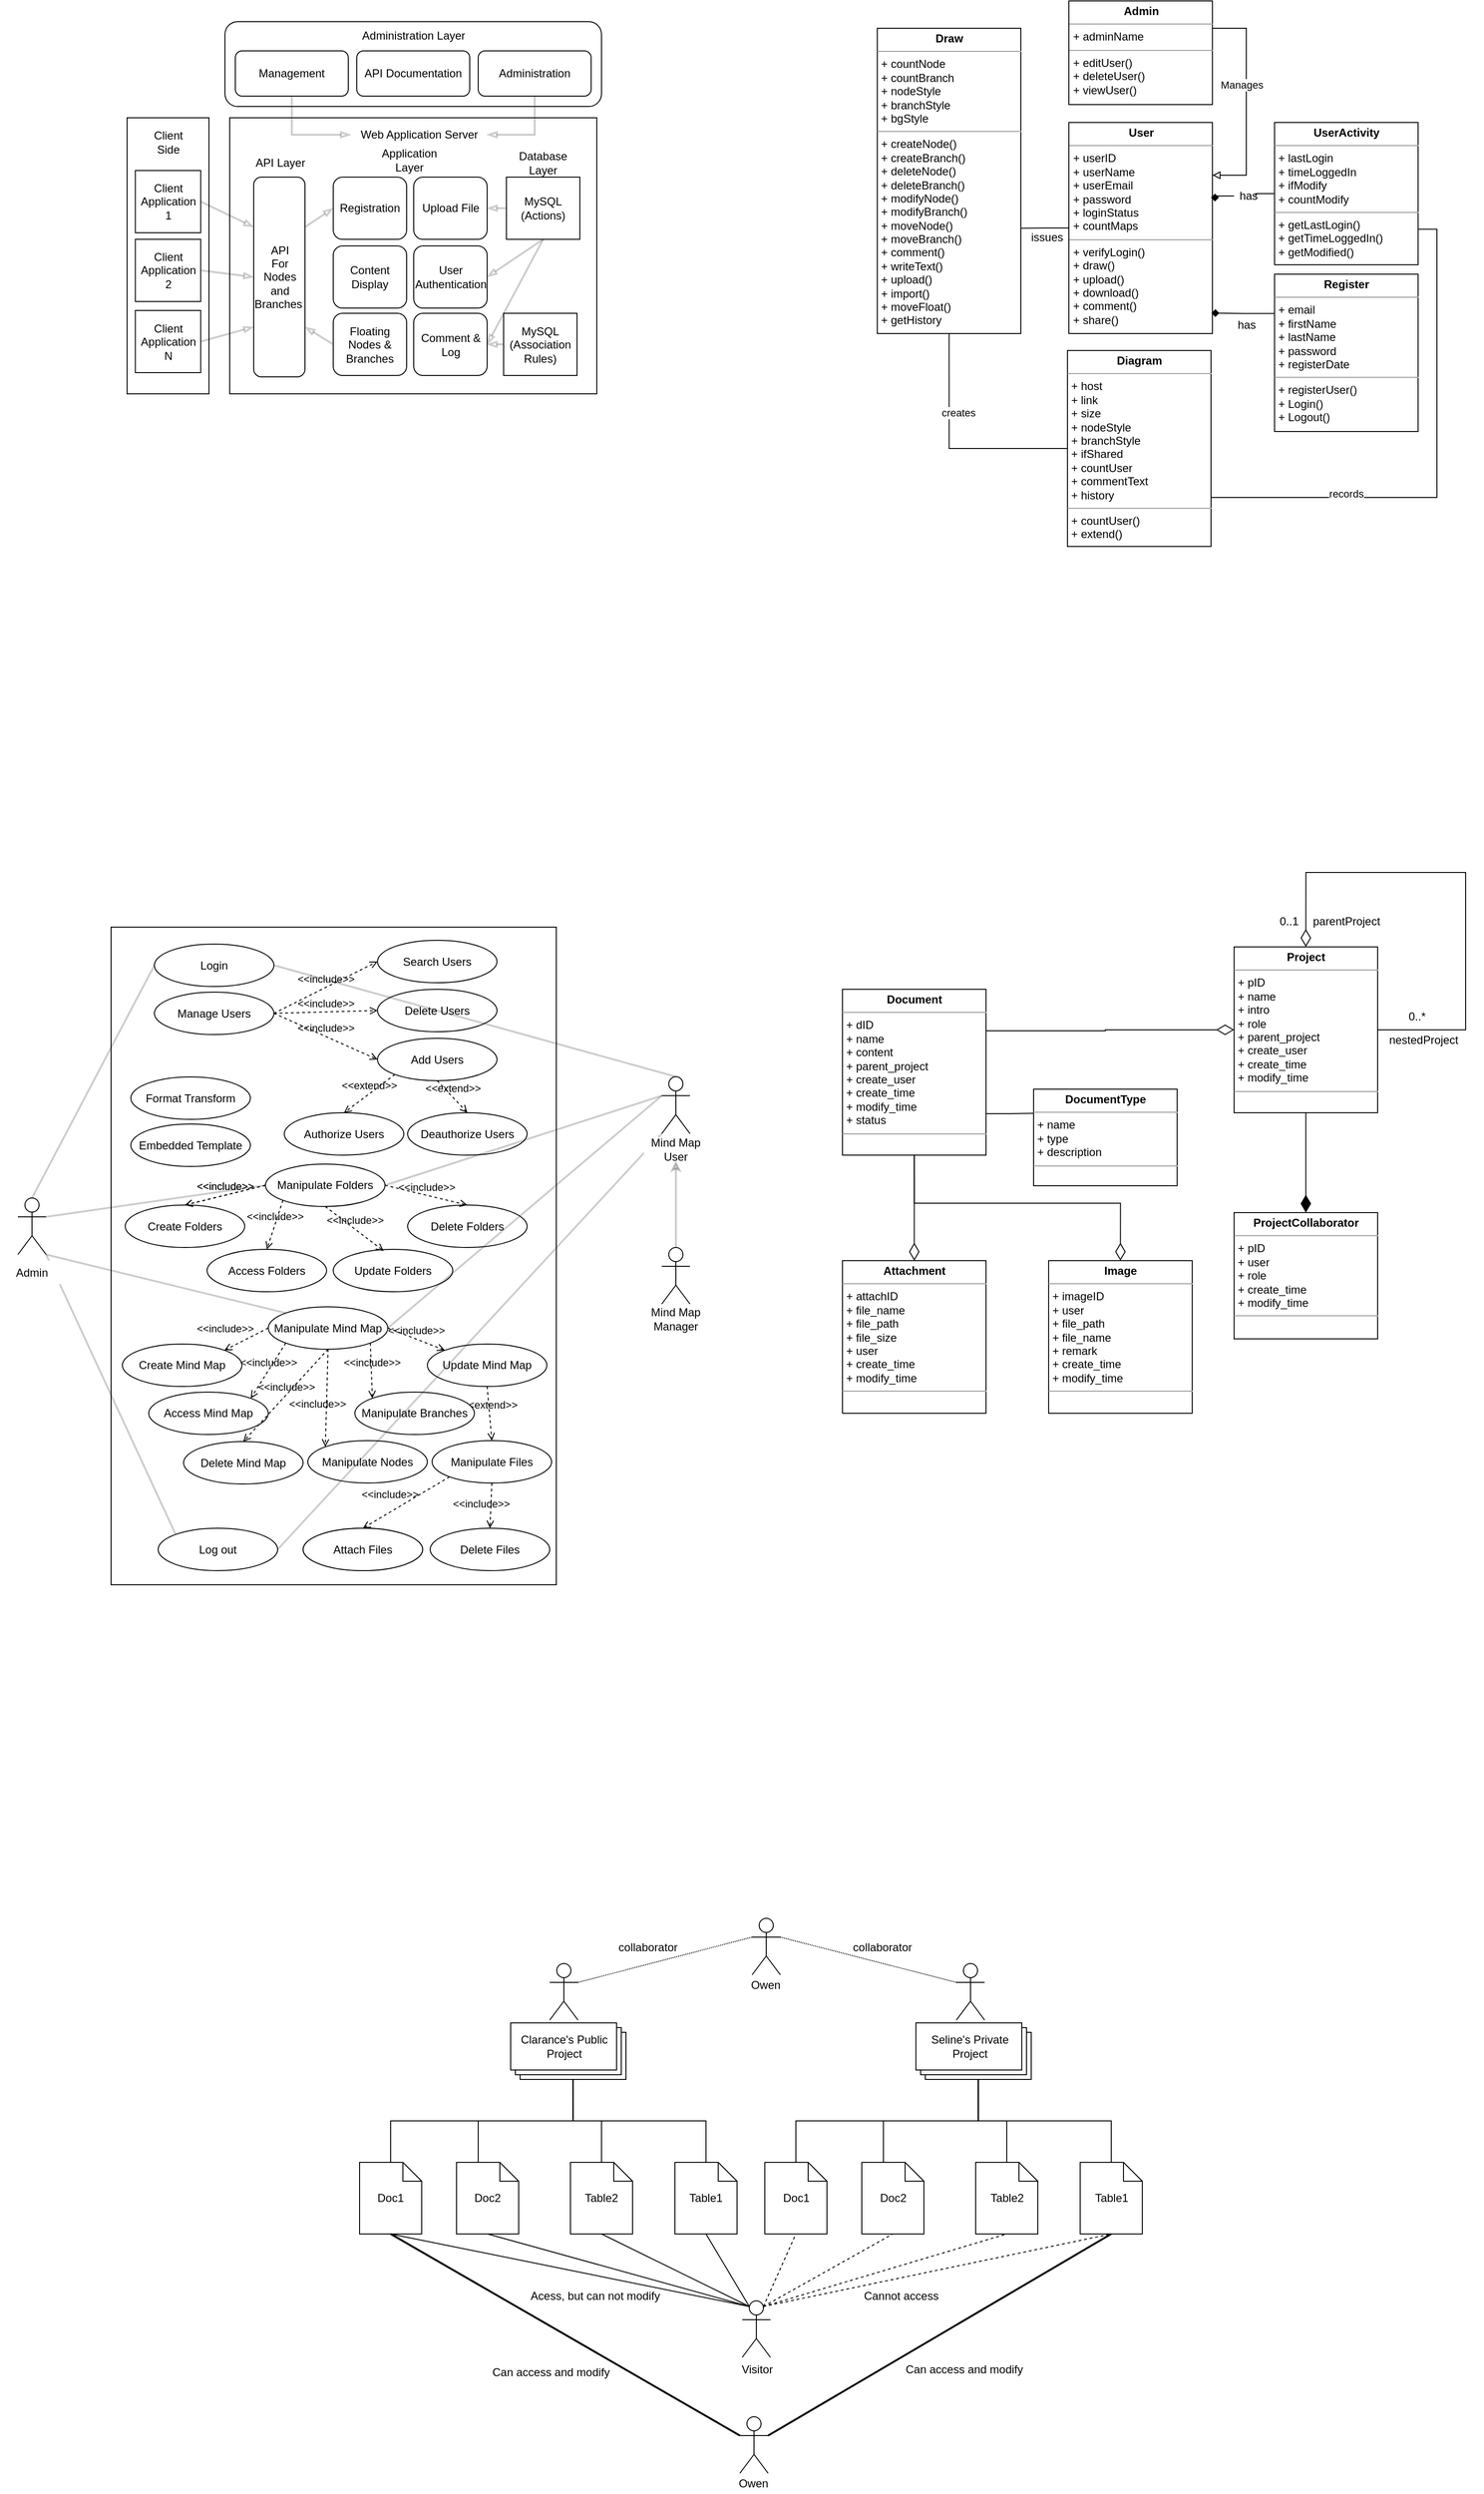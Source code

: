 <mxfile version="18.0.0" type="github"><diagram id="8CRPlhkvrAZ520oBxh4C" name="CSC4001Project"><mxGraphModel dx="6138" dy="1647" grid="0" gridSize="10" guides="1" tooltips="1" connect="1" arrows="1" fold="1" page="1" pageScale="1" pageWidth="850" pageHeight="1100" math="0" shadow="0"><root><mxCell id="0"/><mxCell id="1" parent="0"/><mxCell id="xDkKRqTIg5tSnUdjJHh7-73" value="Actor" style="shape=umlActor;verticalLabelPosition=bottom;verticalAlign=top;html=1;outlineConnect=0;fillColor=default;" parent="1" vertex="1"><mxGeometry x="-4030" y="1280" width="30" height="60" as="geometry"/></mxCell><mxCell id="xDkKRqTIg5tSnUdjJHh7-72" value="Actor" style="shape=umlActor;verticalLabelPosition=bottom;verticalAlign=top;html=1;outlineConnect=0;fillColor=default;" parent="1" vertex="1"><mxGeometry x="-4462" y="1280" width="30" height="60" as="geometry"/></mxCell><mxCell id="V3cPVhSnnp--JwQB0Sp9-1" value="" style="rounded=0;whiteSpace=wrap;html=1;" parent="1" vertex="1"><mxGeometry x="-4928" y="180" width="473" height="698" as="geometry"/></mxCell><mxCell id="V3cPVhSnnp--JwQB0Sp9-2" value="Actor" style="shape=umlActor;verticalLabelPosition=bottom;verticalAlign=top;html=1;" parent="1" vertex="1"><mxGeometry x="-5027" y="467.5" width="30" height="60" as="geometry"/></mxCell><mxCell id="V3cPVhSnnp--JwQB0Sp9-3" value="&amp;lt;&amp;lt;include&amp;gt;&amp;gt;" style="html=1;verticalAlign=bottom;labelBackgroundColor=none;endArrow=open;endFill=0;dashed=1;rounded=0;entryX=0;entryY=0;entryDx=0;entryDy=0;exitX=1;exitY=0.5;exitDx=0;exitDy=0;" parent="1" source="V3cPVhSnnp--JwQB0Sp9-21" target="V3cPVhSnnp--JwQB0Sp9-26" edge="1"><mxGeometry width="160" relative="1" as="geometry"><mxPoint x="-4634" y="611" as="sourcePoint"/><mxPoint x="-4548" y="611" as="targetPoint"/></mxGeometry></mxCell><mxCell id="V3cPVhSnnp--JwQB0Sp9-4" value="&amp;lt;&amp;lt;extend&amp;gt;&amp;gt;" style="html=1;verticalAlign=bottom;labelBackgroundColor=none;endArrow=open;endFill=0;dashed=1;rounded=0;exitX=0.5;exitY=1;exitDx=0;exitDy=0;entryX=0.5;entryY=0;entryDx=0;entryDy=0;" parent="1" source="V3cPVhSnnp--JwQB0Sp9-26" target="V3cPVhSnnp--JwQB0Sp9-28" edge="1"><mxGeometry width="160" relative="1" as="geometry"><mxPoint x="-4794" y="946" as="sourcePoint"/><mxPoint x="-4634" y="946" as="targetPoint"/></mxGeometry></mxCell><mxCell id="V3cPVhSnnp--JwQB0Sp9-5" value="Actor" style="shape=umlActor;verticalLabelPosition=bottom;verticalAlign=top;html=1;" parent="1" vertex="1"><mxGeometry x="-4343" y="338.75" width="30" height="60.5" as="geometry"/></mxCell><mxCell id="V3cPVhSnnp--JwQB0Sp9-6" value="Login" style="ellipse;whiteSpace=wrap;html=1;" parent="1" vertex="1"><mxGeometry x="-4882" y="198" width="127" height="45" as="geometry"/></mxCell><mxCell id="V3cPVhSnnp--JwQB0Sp9-7" value="Manage Users" style="ellipse;whiteSpace=wrap;html=1;" parent="1" vertex="1"><mxGeometry x="-4882" y="249" width="127" height="45" as="geometry"/></mxCell><mxCell id="V3cPVhSnnp--JwQB0Sp9-8" value="Add Users" style="ellipse;whiteSpace=wrap;html=1;" parent="1" vertex="1"><mxGeometry x="-4645" y="298" width="127" height="45" as="geometry"/></mxCell><mxCell id="V3cPVhSnnp--JwQB0Sp9-9" value="Delete Users" style="ellipse;whiteSpace=wrap;html=1;" parent="1" vertex="1"><mxGeometry x="-4645" y="246" width="127" height="45" as="geometry"/></mxCell><mxCell id="V3cPVhSnnp--JwQB0Sp9-10" value="Search Users" style="ellipse;whiteSpace=wrap;html=1;" parent="1" vertex="1"><mxGeometry x="-4645" y="194" width="127" height="45" as="geometry"/></mxCell><mxCell id="V3cPVhSnnp--JwQB0Sp9-11" value="Manipulate Folders" style="ellipse;whiteSpace=wrap;html=1;" parent="1" vertex="1"><mxGeometry x="-4764" y="431.5" width="127" height="45" as="geometry"/></mxCell><mxCell id="V3cPVhSnnp--JwQB0Sp9-12" value="Create Mind Map" style="ellipse;whiteSpace=wrap;html=1;" parent="1" vertex="1"><mxGeometry x="-4916" y="622.5" width="127" height="45" as="geometry"/></mxCell><mxCell id="V3cPVhSnnp--JwQB0Sp9-13" value="Log out" style="ellipse;whiteSpace=wrap;html=1;" parent="1" vertex="1"><mxGeometry x="-4878" y="818" width="127" height="45" as="geometry"/></mxCell><mxCell id="V3cPVhSnnp--JwQB0Sp9-14" value="Create Folders" style="ellipse;whiteSpace=wrap;html=1;" parent="1" vertex="1"><mxGeometry x="-4913" y="475" width="127" height="45" as="geometry"/></mxCell><mxCell id="V3cPVhSnnp--JwQB0Sp9-15" value="Access Folders" style="ellipse;whiteSpace=wrap;html=1;" parent="1" vertex="1"><mxGeometry x="-4826" y="522" width="127" height="45" as="geometry"/></mxCell><mxCell id="V3cPVhSnnp--JwQB0Sp9-16" value="Update Folders" style="ellipse;whiteSpace=wrap;html=1;" parent="1" vertex="1"><mxGeometry x="-4692" y="522" width="127" height="45" as="geometry"/></mxCell><mxCell id="V3cPVhSnnp--JwQB0Sp9-17" value="Delete Folders" style="ellipse;whiteSpace=wrap;html=1;" parent="1" vertex="1"><mxGeometry x="-4613" y="475" width="127" height="45" as="geometry"/></mxCell><mxCell id="V3cPVhSnnp--JwQB0Sp9-18" value="Authorize Users" style="ellipse;whiteSpace=wrap;html=1;" parent="1" vertex="1"><mxGeometry x="-4744" y="377" width="127" height="45" as="geometry"/></mxCell><mxCell id="V3cPVhSnnp--JwQB0Sp9-19" value="Deauthorize Users" style="ellipse;whiteSpace=wrap;html=1;" parent="1" vertex="1"><mxGeometry x="-4613" y="377" width="127" height="45" as="geometry"/></mxCell><mxCell id="V3cPVhSnnp--JwQB0Sp9-20" value="Format Transform" style="ellipse;whiteSpace=wrap;html=1;" parent="1" vertex="1"><mxGeometry x="-4907" y="339" width="127" height="45" as="geometry"/></mxCell><mxCell id="V3cPVhSnnp--JwQB0Sp9-21" value="Manipulate Mind Map" style="ellipse;whiteSpace=wrap;html=1;" parent="1" vertex="1"><mxGeometry x="-4761" y="583" width="127" height="45" as="geometry"/></mxCell><mxCell id="V3cPVhSnnp--JwQB0Sp9-22" value="Access Mind Map" style="ellipse;whiteSpace=wrap;html=1;" parent="1" vertex="1"><mxGeometry x="-4888" y="673.5" width="127" height="45" as="geometry"/></mxCell><mxCell id="V3cPVhSnnp--JwQB0Sp9-23" value="Delete Mind Map" style="ellipse;whiteSpace=wrap;html=1;" parent="1" vertex="1"><mxGeometry x="-4851" y="726" width="127" height="45" as="geometry"/></mxCell><mxCell id="V3cPVhSnnp--JwQB0Sp9-24" value="Manipulate Nodes" style="ellipse;whiteSpace=wrap;html=1;" parent="1" vertex="1"><mxGeometry x="-4719" y="725" width="127" height="45" as="geometry"/></mxCell><mxCell id="V3cPVhSnnp--JwQB0Sp9-25" value="Manipulate Branches" style="ellipse;whiteSpace=wrap;html=1;" parent="1" vertex="1"><mxGeometry x="-4669" y="673.5" width="127" height="45" as="geometry"/></mxCell><mxCell id="V3cPVhSnnp--JwQB0Sp9-26" value="Update Mind Map" style="ellipse;whiteSpace=wrap;html=1;" parent="1" vertex="1"><mxGeometry x="-4592" y="622.5" width="127" height="45" as="geometry"/></mxCell><mxCell id="V3cPVhSnnp--JwQB0Sp9-27" value="Log out" style="ellipse;whiteSpace=wrap;html=1;" parent="1" vertex="1"><mxGeometry x="-4724" y="818" width="127" height="45" as="geometry"/></mxCell><mxCell id="V3cPVhSnnp--JwQB0Sp9-28" value="Manipulate Files" style="ellipse;whiteSpace=wrap;html=1;" parent="1" vertex="1"><mxGeometry x="-4587" y="725" width="127" height="45" as="geometry"/></mxCell><mxCell id="V3cPVhSnnp--JwQB0Sp9-29" value="Attach Files" style="ellipse;whiteSpace=wrap;html=1;" parent="1" vertex="1"><mxGeometry x="-4724" y="818" width="127" height="45" as="geometry"/></mxCell><mxCell id="V3cPVhSnnp--JwQB0Sp9-30" value="Delete Files" style="ellipse;whiteSpace=wrap;html=1;" parent="1" vertex="1"><mxGeometry x="-4589" y="818" width="127" height="45" as="geometry"/></mxCell><mxCell id="V3cPVhSnnp--JwQB0Sp9-31" style="edgeStyle=orthogonalEdgeStyle;rounded=0;orthogonalLoop=1;jettySize=auto;html=1;exitX=0.5;exitY=0;exitDx=0;exitDy=0;exitPerimeter=0;entryX=0.5;entryY=1;entryDx=0;entryDy=0;shadow=0;strokeWidth=2;opacity=20;" parent="1" source="V3cPVhSnnp--JwQB0Sp9-32" target="V3cPVhSnnp--JwQB0Sp9-60" edge="1"><mxGeometry relative="1" as="geometry"/></mxCell><mxCell id="V3cPVhSnnp--JwQB0Sp9-32" value="Actor" style="shape=umlActor;verticalLabelPosition=bottom;verticalAlign=top;html=1;" parent="1" vertex="1"><mxGeometry x="-4343" y="520" width="30" height="60" as="geometry"/></mxCell><mxCell id="V3cPVhSnnp--JwQB0Sp9-33" value="&amp;lt;&amp;lt;include&amp;gt;&amp;gt;" style="html=1;verticalAlign=bottom;labelBackgroundColor=none;endArrow=open;endFill=0;dashed=1;rounded=0;exitX=0;exitY=0.5;exitDx=0;exitDy=0;entryX=1;entryY=0;entryDx=0;entryDy=0;" parent="1" source="V3cPVhSnnp--JwQB0Sp9-21" target="V3cPVhSnnp--JwQB0Sp9-12" edge="1"><mxGeometry x="0.742" y="-13" width="160" relative="1" as="geometry"><mxPoint x="-4874" y="796" as="sourcePoint"/><mxPoint x="-4714" y="796" as="targetPoint"/><mxPoint y="1" as="offset"/></mxGeometry></mxCell><mxCell id="V3cPVhSnnp--JwQB0Sp9-34" value="&amp;lt;&amp;lt;include&amp;gt;&amp;gt;" style="html=1;verticalAlign=bottom;labelBackgroundColor=none;endArrow=open;endFill=0;dashed=1;rounded=0;exitX=0;exitY=1;exitDx=0;exitDy=0;entryX=1;entryY=0;entryDx=0;entryDy=0;" parent="1" source="V3cPVhSnnp--JwQB0Sp9-21" target="V3cPVhSnnp--JwQB0Sp9-22" edge="1"><mxGeometry width="160" relative="1" as="geometry"><mxPoint x="-4751" y="615.5" as="sourcePoint"/><mxPoint x="-4796.74" y="639.4" as="targetPoint"/></mxGeometry></mxCell><mxCell id="V3cPVhSnnp--JwQB0Sp9-35" value="&amp;lt;&amp;lt;include&amp;gt;&amp;gt;" style="html=1;verticalAlign=bottom;labelBackgroundColor=none;endArrow=open;endFill=0;dashed=1;rounded=0;exitX=0.5;exitY=1;exitDx=0;exitDy=0;entryX=0.5;entryY=0;entryDx=0;entryDy=0;" parent="1" source="V3cPVhSnnp--JwQB0Sp9-21" target="V3cPVhSnnp--JwQB0Sp9-23" edge="1"><mxGeometry width="160" relative="1" as="geometry"><mxPoint x="-4733.26" y="631.1" as="sourcePoint"/><mxPoint x="-4768.74" y="690.4" as="targetPoint"/></mxGeometry></mxCell><mxCell id="V3cPVhSnnp--JwQB0Sp9-36" value="&amp;lt;&amp;lt;include&amp;gt;&amp;gt;" style="html=1;verticalAlign=bottom;labelBackgroundColor=none;endArrow=open;endFill=0;dashed=1;rounded=0;exitX=0.5;exitY=1;exitDx=0;exitDy=0;entryX=0;entryY=0;entryDx=0;entryDy=0;" parent="1" source="V3cPVhSnnp--JwQB0Sp9-21" target="V3cPVhSnnp--JwQB0Sp9-24" edge="1"><mxGeometry x="0.278" y="-10" width="160" relative="1" as="geometry"><mxPoint x="-4687.5" y="638" as="sourcePoint"/><mxPoint x="-4777.5" y="736" as="targetPoint"/><mxPoint y="1" as="offset"/></mxGeometry></mxCell><mxCell id="V3cPVhSnnp--JwQB0Sp9-37" value="&amp;lt;&amp;lt;include&amp;gt;&amp;gt;" style="html=1;verticalAlign=bottom;labelBackgroundColor=none;endArrow=open;endFill=0;dashed=1;rounded=0;exitX=1;exitY=1;exitDx=0;exitDy=0;entryX=0;entryY=0;entryDx=0;entryDy=0;" parent="1" source="V3cPVhSnnp--JwQB0Sp9-21" target="V3cPVhSnnp--JwQB0Sp9-25" edge="1"><mxGeometry width="160" relative="1" as="geometry"><mxPoint x="-4687.5" y="638" as="sourcePoint"/><mxPoint x="-4691.26" y="741.9" as="targetPoint"/></mxGeometry></mxCell><mxCell id="V3cPVhSnnp--JwQB0Sp9-38" value="&amp;lt;&amp;lt;include&amp;gt;&amp;gt;" style="html=1;verticalAlign=bottom;labelBackgroundColor=none;endArrow=open;endFill=0;dashed=1;rounded=0;exitX=0;exitY=1;exitDx=0;exitDy=0;entryX=0.5;entryY=0;entryDx=0;entryDy=0;" parent="1" source="V3cPVhSnnp--JwQB0Sp9-28" target="V3cPVhSnnp--JwQB0Sp9-29" edge="1"><mxGeometry x="0.278" y="-10" width="160" relative="1" as="geometry"><mxPoint x="-4687.5" y="638" as="sourcePoint"/><mxPoint x="-4691.26" y="741.9" as="targetPoint"/><mxPoint y="1" as="offset"/></mxGeometry></mxCell><mxCell id="V3cPVhSnnp--JwQB0Sp9-39" value="&amp;lt;&amp;lt;include&amp;gt;&amp;gt;" style="html=1;verticalAlign=bottom;labelBackgroundColor=none;endArrow=open;endFill=0;dashed=1;rounded=0;exitX=0.5;exitY=1;exitDx=0;exitDy=0;entryX=0.5;entryY=0;entryDx=0;entryDy=0;" parent="1" source="V3cPVhSnnp--JwQB0Sp9-28" target="V3cPVhSnnp--JwQB0Sp9-30" edge="1"><mxGeometry x="0.278" y="-10" width="160" relative="1" as="geometry"><mxPoint x="-4559.26" y="773.1" as="sourcePoint"/><mxPoint x="-4650.5" y="828" as="targetPoint"/><mxPoint y="1" as="offset"/></mxGeometry></mxCell><mxCell id="V3cPVhSnnp--JwQB0Sp9-40" value="&amp;lt;&amp;lt;include&amp;gt;&amp;gt;" style="html=1;verticalAlign=bottom;labelBackgroundColor=none;endArrow=open;endFill=0;dashed=1;rounded=0;exitX=1;exitY=0.5;exitDx=0;exitDy=0;entryX=0;entryY=0.5;entryDx=0;entryDy=0;" parent="1" source="V3cPVhSnnp--JwQB0Sp9-7" target="V3cPVhSnnp--JwQB0Sp9-10" edge="1"><mxGeometry width="160" relative="1" as="geometry"><mxPoint x="-4733.26" y="631.1" as="sourcePoint"/><mxPoint x="-4768.74" y="690.4" as="targetPoint"/></mxGeometry></mxCell><mxCell id="V3cPVhSnnp--JwQB0Sp9-41" value="&amp;lt;&amp;lt;include&amp;gt;&amp;gt;" style="html=1;verticalAlign=bottom;labelBackgroundColor=none;endArrow=open;endFill=0;dashed=1;rounded=0;exitX=1;exitY=0.5;exitDx=0;exitDy=0;entryX=0;entryY=0.5;entryDx=0;entryDy=0;" parent="1" source="V3cPVhSnnp--JwQB0Sp9-7" target="V3cPVhSnnp--JwQB0Sp9-9" edge="1"><mxGeometry width="160" relative="1" as="geometry"><mxPoint x="-4745.0" y="281.5" as="sourcePoint"/><mxPoint x="-4665.0" y="226.5" as="targetPoint"/></mxGeometry></mxCell><mxCell id="V3cPVhSnnp--JwQB0Sp9-42" value="&amp;lt;&amp;lt;include&amp;gt;&amp;gt;" style="html=1;verticalAlign=bottom;labelBackgroundColor=none;endArrow=open;endFill=0;dashed=1;rounded=0;exitX=1;exitY=0.5;exitDx=0;exitDy=0;entryX=0;entryY=0.5;entryDx=0;entryDy=0;" parent="1" source="V3cPVhSnnp--JwQB0Sp9-7" target="V3cPVhSnnp--JwQB0Sp9-8" edge="1"><mxGeometry width="160" relative="1" as="geometry"><mxPoint x="-4745.0" y="281.5" as="sourcePoint"/><mxPoint x="-4665.0" y="278.5" as="targetPoint"/></mxGeometry></mxCell><mxCell id="V3cPVhSnnp--JwQB0Sp9-43" value="Embedded Template" style="ellipse;whiteSpace=wrap;html=1;" parent="1" vertex="1"><mxGeometry x="-4907" y="389" width="127" height="45" as="geometry"/></mxCell><mxCell id="V3cPVhSnnp--JwQB0Sp9-44" value="&amp;lt;&amp;lt;extend&amp;gt;&amp;gt;" style="html=1;verticalAlign=bottom;labelBackgroundColor=none;endArrow=open;endFill=0;dashed=1;rounded=0;exitX=0;exitY=1;exitDx=0;exitDy=0;entryX=0.5;entryY=0;entryDx=0;entryDy=0;" parent="1" source="V3cPVhSnnp--JwQB0Sp9-8" target="V3cPVhSnnp--JwQB0Sp9-18" edge="1"><mxGeometry width="160" relative="1" as="geometry"><mxPoint x="-4518.5" y="677.5" as="sourcePoint"/><mxPoint x="-4513.5" y="735" as="targetPoint"/></mxGeometry></mxCell><mxCell id="V3cPVhSnnp--JwQB0Sp9-45" value="&amp;lt;&amp;lt;extend&amp;gt;&amp;gt;" style="html=1;verticalAlign=bottom;labelBackgroundColor=none;endArrow=open;endFill=0;dashed=1;rounded=0;exitX=0.5;exitY=1;exitDx=0;exitDy=0;entryX=0.5;entryY=0;entryDx=0;entryDy=0;" parent="1" source="V3cPVhSnnp--JwQB0Sp9-8" target="V3cPVhSnnp--JwQB0Sp9-19" edge="1"><mxGeometry width="160" relative="1" as="geometry"><mxPoint x="-4617.26" y="346.1" as="sourcePoint"/><mxPoint x="-4670.5" y="387" as="targetPoint"/></mxGeometry></mxCell><mxCell id="V3cPVhSnnp--JwQB0Sp9-46" value="&amp;lt;&amp;lt;include&amp;gt;&amp;gt;" style="html=1;verticalAlign=bottom;labelBackgroundColor=none;endArrow=open;endFill=0;dashed=1;rounded=0;exitX=0;exitY=0.5;exitDx=0;exitDy=0;entryX=0.5;entryY=0;entryDx=0;entryDy=0;" parent="1" source="V3cPVhSnnp--JwQB0Sp9-11" target="V3cPVhSnnp--JwQB0Sp9-14" edge="1"><mxGeometry width="160" relative="1" as="geometry"><mxPoint x="-4745.0" y="281.5" as="sourcePoint"/><mxPoint x="-4635.0" y="330.5" as="targetPoint"/></mxGeometry></mxCell><mxCell id="V3cPVhSnnp--JwQB0Sp9-47" value="&amp;lt;&amp;lt;include&amp;gt;&amp;gt;" style="html=1;verticalAlign=bottom;labelBackgroundColor=none;endArrow=open;endFill=0;dashed=1;rounded=0;exitX=0;exitY=0.5;exitDx=0;exitDy=0;entryX=0.5;entryY=0;entryDx=0;entryDy=0;" parent="1" edge="1"><mxGeometry width="160" relative="1" as="geometry"><mxPoint x="-4764.0" y="454" as="sourcePoint"/><mxPoint x="-4849.5" y="475.0" as="targetPoint"/></mxGeometry></mxCell><mxCell id="V3cPVhSnnp--JwQB0Sp9-48" value="&amp;lt;&amp;lt;include&amp;gt;&amp;gt;" style="html=1;verticalAlign=bottom;labelBackgroundColor=none;endArrow=open;endFill=0;dashed=1;rounded=0;exitX=0;exitY=1;exitDx=0;exitDy=0;entryX=0.5;entryY=0;entryDx=0;entryDy=0;" parent="1" source="V3cPVhSnnp--JwQB0Sp9-11" target="V3cPVhSnnp--JwQB0Sp9-15" edge="1"><mxGeometry width="160" relative="1" as="geometry"><mxPoint x="-4754.0" y="464" as="sourcePoint"/><mxPoint x="-4839.5" y="485.0" as="targetPoint"/></mxGeometry></mxCell><mxCell id="V3cPVhSnnp--JwQB0Sp9-49" value="&amp;lt;&amp;lt;include&amp;gt;&amp;gt;" style="html=1;verticalAlign=bottom;labelBackgroundColor=none;endArrow=open;endFill=0;dashed=1;rounded=0;exitX=0.5;exitY=1;exitDx=0;exitDy=0;entryX=0.422;entryY=0.038;entryDx=0;entryDy=0;entryPerimeter=0;" parent="1" source="V3cPVhSnnp--JwQB0Sp9-11" target="V3cPVhSnnp--JwQB0Sp9-16" edge="1"><mxGeometry width="160" relative="1" as="geometry"><mxPoint x="-4736.26" y="479.6" as="sourcePoint"/><mxPoint x="-4752.5" y="532" as="targetPoint"/></mxGeometry></mxCell><mxCell id="V3cPVhSnnp--JwQB0Sp9-50" value="&amp;lt;&amp;lt;include&amp;gt;&amp;gt;" style="html=1;verticalAlign=bottom;labelBackgroundColor=none;endArrow=open;endFill=0;dashed=1;rounded=0;exitX=1;exitY=0.5;exitDx=0;exitDy=0;entryX=0.5;entryY=0;entryDx=0;entryDy=0;" parent="1" source="V3cPVhSnnp--JwQB0Sp9-11" target="V3cPVhSnnp--JwQB0Sp9-17" edge="1"><mxGeometry width="160" relative="1" as="geometry"><mxPoint x="-4690.5" y="486.5" as="sourcePoint"/><mxPoint x="-4628.406" y="533.71" as="targetPoint"/></mxGeometry></mxCell><mxCell id="V3cPVhSnnp--JwQB0Sp9-51" value="" style="endArrow=none;html=1;rounded=0;exitX=0.5;exitY=0;exitDx=0;exitDy=0;exitPerimeter=0;entryX=0;entryY=0.5;entryDx=0;entryDy=0;shadow=0;strokeWidth=2;textOpacity=50;opacity=20;" parent="1" source="V3cPVhSnnp--JwQB0Sp9-2" target="V3cPVhSnnp--JwQB0Sp9-6" edge="1"><mxGeometry width="50" height="50" relative="1" as="geometry"><mxPoint x="-5020" y="419" as="sourcePoint"/><mxPoint x="-4970" y="369" as="targetPoint"/></mxGeometry></mxCell><mxCell id="V3cPVhSnnp--JwQB0Sp9-52" value="" style="endArrow=none;html=1;rounded=0;exitX=1;exitY=0.333;exitDx=0;exitDy=0;exitPerimeter=0;entryX=0;entryY=0.5;entryDx=0;entryDy=0;shadow=0;strokeWidth=2;textOpacity=50;opacity=20;" parent="1" source="V3cPVhSnnp--JwQB0Sp9-2" target="V3cPVhSnnp--JwQB0Sp9-11" edge="1"><mxGeometry width="50" height="50" relative="1" as="geometry"><mxPoint x="-4992" y="477.5" as="sourcePoint"/><mxPoint x="-4872.0" y="230.5" as="targetPoint"/></mxGeometry></mxCell><mxCell id="V3cPVhSnnp--JwQB0Sp9-53" value="" style="endArrow=none;html=1;rounded=0;exitX=1;exitY=1;exitDx=0;exitDy=0;exitPerimeter=0;entryX=0;entryY=0;entryDx=0;entryDy=0;shadow=0;strokeWidth=2;textOpacity=50;opacity=20;" parent="1" source="V3cPVhSnnp--JwQB0Sp9-2" target="V3cPVhSnnp--JwQB0Sp9-21" edge="1"><mxGeometry width="50" height="50" relative="1" as="geometry"><mxPoint x="-4977" y="497.5" as="sourcePoint"/><mxPoint x="-4754.0" y="464" as="targetPoint"/></mxGeometry></mxCell><mxCell id="V3cPVhSnnp--JwQB0Sp9-54" value="" style="endArrow=none;html=1;rounded=0;exitX=1;exitY=1;exitDx=0;exitDy=0;exitPerimeter=0;entryX=0;entryY=0;entryDx=0;entryDy=0;shadow=0;strokeWidth=2;textOpacity=50;opacity=20;" parent="1" source="V3cPVhSnnp--JwQB0Sp9-2" target="V3cPVhSnnp--JwQB0Sp9-13" edge="1"><mxGeometry width="50" height="50" relative="1" as="geometry"><mxPoint x="-4977" y="537.5" as="sourcePoint"/><mxPoint x="-4733.26" y="599.9" as="targetPoint"/></mxGeometry></mxCell><mxCell id="V3cPVhSnnp--JwQB0Sp9-55" value="" style="endArrow=none;html=1;rounded=0;exitX=1;exitY=0.5;exitDx=0;exitDy=0;entryX=0;entryY=1;entryDx=0;entryDy=0;shadow=0;strokeWidth=2;textOpacity=50;opacity=20;entryPerimeter=0;" parent="1" source="V3cPVhSnnp--JwQB0Sp9-13" target="V3cPVhSnnp--JwQB0Sp9-5" edge="1"><mxGeometry width="50" height="50" relative="1" as="geometry"><mxPoint x="-4977" y="497.5" as="sourcePoint"/><mxPoint x="-4754.0" y="464" as="targetPoint"/></mxGeometry></mxCell><mxCell id="V3cPVhSnnp--JwQB0Sp9-56" value="" style="endArrow=none;html=1;rounded=0;exitX=1;exitY=0.5;exitDx=0;exitDy=0;entryX=0.5;entryY=0;entryDx=0;entryDy=0;shadow=0;strokeWidth=2;textOpacity=50;opacity=20;entryPerimeter=0;" parent="1" source="V3cPVhSnnp--JwQB0Sp9-6" target="V3cPVhSnnp--JwQB0Sp9-5" edge="1"><mxGeometry width="50" height="50" relative="1" as="geometry"><mxPoint x="-4992" y="477.5" as="sourcePoint"/><mxPoint x="-4872.0" y="230.5" as="targetPoint"/></mxGeometry></mxCell><mxCell id="V3cPVhSnnp--JwQB0Sp9-57" value="" style="endArrow=none;html=1;rounded=0;exitX=0;exitY=0.333;exitDx=0;exitDy=0;exitPerimeter=0;entryX=1;entryY=0.5;entryDx=0;entryDy=0;shadow=0;strokeWidth=2;textOpacity=50;opacity=20;" parent="1" source="V3cPVhSnnp--JwQB0Sp9-5" target="V3cPVhSnnp--JwQB0Sp9-11" edge="1"><mxGeometry width="50" height="50" relative="1" as="geometry"><mxPoint x="-4977" y="497.5" as="sourcePoint"/><mxPoint x="-4754.0" y="464" as="targetPoint"/></mxGeometry></mxCell><mxCell id="V3cPVhSnnp--JwQB0Sp9-58" value="" style="endArrow=none;html=1;rounded=0;exitX=0;exitY=0.333;exitDx=0;exitDy=0;exitPerimeter=0;entryX=1;entryY=0.5;entryDx=0;entryDy=0;shadow=0;strokeWidth=2;textOpacity=50;opacity=20;" parent="1" source="V3cPVhSnnp--JwQB0Sp9-5" target="V3cPVhSnnp--JwQB0Sp9-21" edge="1"><mxGeometry width="50" height="50" relative="1" as="geometry"><mxPoint x="-4348" y="373.667" as="sourcePoint"/><mxPoint x="-4627.0" y="464" as="targetPoint"/></mxGeometry></mxCell><mxCell id="V3cPVhSnnp--JwQB0Sp9-59" value="Mind Map Manager" style="rounded=0;whiteSpace=wrap;html=1;strokeColor=none;" parent="1" vertex="1"><mxGeometry x="-4362" y="583" width="68" height="25" as="geometry"/></mxCell><mxCell id="V3cPVhSnnp--JwQB0Sp9-60" value="Mind Map User" style="rounded=0;whiteSpace=wrap;html=1;strokeColor=none;" parent="1" vertex="1"><mxGeometry x="-4362" y="403" width="68" height="25" as="geometry"/></mxCell><mxCell id="V3cPVhSnnp--JwQB0Sp9-61" value="Admin" style="rounded=0;whiteSpace=wrap;html=1;strokeColor=none;" parent="1" vertex="1"><mxGeometry x="-5046" y="534" width="68" height="25" as="geometry"/></mxCell><mxCell id="d1NOQ1Tx7TnRLePkJNtO-1" value="" style="rounded=0;whiteSpace=wrap;html=1;" parent="1" vertex="1"><mxGeometry x="-4802" y="-679" width="390" height="293" as="geometry"/></mxCell><mxCell id="d1NOQ1Tx7TnRLePkJNtO-2" value="" style="rounded=1;whiteSpace=wrap;html=1;" parent="1" vertex="1"><mxGeometry x="-4807" y="-781" width="400" height="90" as="geometry"/></mxCell><mxCell id="d1NOQ1Tx7TnRLePkJNtO-3" style="edgeStyle=orthogonalEdgeStyle;rounded=0;orthogonalLoop=1;jettySize=auto;html=1;exitX=0.5;exitY=1;exitDx=0;exitDy=0;entryX=0;entryY=0.5;entryDx=0;entryDy=0;shadow=0;endArrow=blockThin;endFill=0;strokeWidth=2;opacity=20;" parent="1" source="d1NOQ1Tx7TnRLePkJNtO-4" target="d1NOQ1Tx7TnRLePkJNtO-9" edge="1"><mxGeometry relative="1" as="geometry"/></mxCell><mxCell id="d1NOQ1Tx7TnRLePkJNtO-4" value="Management" style="rounded=1;whiteSpace=wrap;html=1;" parent="1" vertex="1"><mxGeometry x="-4796" y="-750" width="120" height="48" as="geometry"/></mxCell><mxCell id="d1NOQ1Tx7TnRLePkJNtO-5" value="API Documentation" style="rounded=1;whiteSpace=wrap;html=1;" parent="1" vertex="1"><mxGeometry x="-4667" y="-750" width="120" height="48" as="geometry"/></mxCell><mxCell id="d1NOQ1Tx7TnRLePkJNtO-6" style="edgeStyle=orthogonalEdgeStyle;rounded=0;orthogonalLoop=1;jettySize=auto;html=1;exitX=0.5;exitY=1;exitDx=0;exitDy=0;entryX=1;entryY=0.5;entryDx=0;entryDy=0;shadow=0;endArrow=blockThin;endFill=0;strokeWidth=2;opacity=20;" parent="1" source="d1NOQ1Tx7TnRLePkJNtO-7" target="d1NOQ1Tx7TnRLePkJNtO-9" edge="1"><mxGeometry relative="1" as="geometry"/></mxCell><mxCell id="d1NOQ1Tx7TnRLePkJNtO-7" value="Administration" style="rounded=1;whiteSpace=wrap;html=1;" parent="1" vertex="1"><mxGeometry x="-4538" y="-750" width="120" height="48" as="geometry"/></mxCell><mxCell id="d1NOQ1Tx7TnRLePkJNtO-8" value="Administration Layer" style="text;html=1;strokeColor=none;fillColor=none;align=center;verticalAlign=middle;whiteSpace=wrap;rounded=0;" parent="1" vertex="1"><mxGeometry x="-4679.5" y="-781" width="145" height="30" as="geometry"/></mxCell><mxCell id="d1NOQ1Tx7TnRLePkJNtO-9" value="Web Application Server" style="text;html=1;strokeColor=none;fillColor=none;align=center;verticalAlign=middle;whiteSpace=wrap;rounded=0;" parent="1" vertex="1"><mxGeometry x="-4673.5" y="-676" width="145" height="30" as="geometry"/></mxCell><mxCell id="d1NOQ1Tx7TnRLePkJNtO-10" value="API Layer" style="text;html=1;strokeColor=none;fillColor=none;align=center;verticalAlign=middle;whiteSpace=wrap;rounded=0;" parent="1" vertex="1"><mxGeometry x="-4778" y="-646" width="60" height="30" as="geometry"/></mxCell><mxCell id="d1NOQ1Tx7TnRLePkJNtO-11" value="API&lt;br&gt;For&lt;br&gt;Nodes&lt;br&gt;and&lt;br&gt;Branches&amp;nbsp;" style="rounded=1;whiteSpace=wrap;html=1;" parent="1" vertex="1"><mxGeometry x="-4776.5" y="-616" width="54.5" height="212" as="geometry"/></mxCell><mxCell id="d1NOQ1Tx7TnRLePkJNtO-12" value="Application Layer" style="text;html=1;strokeColor=none;fillColor=none;align=center;verticalAlign=middle;whiteSpace=wrap;rounded=0;" parent="1" vertex="1"><mxGeometry x="-4641" y="-649" width="60" height="30" as="geometry"/></mxCell><mxCell id="d1NOQ1Tx7TnRLePkJNtO-13" value="Registration" style="rounded=1;whiteSpace=wrap;html=1;" parent="1" vertex="1"><mxGeometry x="-4692" y="-616" width="78" height="66" as="geometry"/></mxCell><mxCell id="d1NOQ1Tx7TnRLePkJNtO-14" value="Upload File" style="rounded=1;whiteSpace=wrap;html=1;" parent="1" vertex="1"><mxGeometry x="-4606.5" y="-616" width="78" height="66" as="geometry"/></mxCell><mxCell id="d1NOQ1Tx7TnRLePkJNtO-15" value="Database Layer" style="text;html=1;strokeColor=none;fillColor=none;align=center;verticalAlign=middle;whiteSpace=wrap;rounded=0;" parent="1" vertex="1"><mxGeometry x="-4499" y="-646" width="60" height="30" as="geometry"/></mxCell><mxCell id="d1NOQ1Tx7TnRLePkJNtO-16" style="edgeStyle=orthogonalEdgeStyle;rounded=0;orthogonalLoop=1;jettySize=auto;html=1;exitX=0;exitY=0.5;exitDx=0;exitDy=0;entryX=1;entryY=0.5;entryDx=0;entryDy=0;shadow=0;endArrow=blockThin;endFill=0;strokeWidth=2;opacity=20;" parent="1" source="d1NOQ1Tx7TnRLePkJNtO-17" target="d1NOQ1Tx7TnRLePkJNtO-14" edge="1"><mxGeometry relative="1" as="geometry"/></mxCell><mxCell id="d1NOQ1Tx7TnRLePkJNtO-17" value="MySQL&lt;br&gt;(Actions)" style="rounded=0;whiteSpace=wrap;html=1;gradientColor=none;" parent="1" vertex="1"><mxGeometry x="-4508" y="-616" width="78" height="66" as="geometry"/></mxCell><mxCell id="d1NOQ1Tx7TnRLePkJNtO-18" style="edgeStyle=orthogonalEdgeStyle;rounded=0;orthogonalLoop=1;jettySize=auto;html=1;exitX=0;exitY=0.5;exitDx=0;exitDy=0;entryX=1;entryY=0.5;entryDx=0;entryDy=0;shadow=0;endArrow=blockThin;endFill=0;strokeWidth=2;opacity=20;" parent="1" source="d1NOQ1Tx7TnRLePkJNtO-19" target="d1NOQ1Tx7TnRLePkJNtO-23" edge="1"><mxGeometry relative="1" as="geometry"/></mxCell><mxCell id="d1NOQ1Tx7TnRLePkJNtO-19" value="MySQL&lt;br&gt;(Association&lt;br&gt;Rules)" style="rounded=0;whiteSpace=wrap;html=1;" parent="1" vertex="1"><mxGeometry x="-4511" y="-471.5" width="78" height="66" as="geometry"/></mxCell><mxCell id="d1NOQ1Tx7TnRLePkJNtO-20" value="Content Display" style="rounded=1;whiteSpace=wrap;html=1;" parent="1" vertex="1"><mxGeometry x="-4692" y="-543" width="78" height="66" as="geometry"/></mxCell><mxCell id="d1NOQ1Tx7TnRLePkJNtO-21" value="User Authentication" style="rounded=1;whiteSpace=wrap;html=1;" parent="1" vertex="1"><mxGeometry x="-4606.5" y="-543" width="78" height="66" as="geometry"/></mxCell><mxCell id="d1NOQ1Tx7TnRLePkJNtO-22" value="Floating&lt;br&gt;Nodes &amp;amp;&lt;br&gt;Branches" style="rounded=1;whiteSpace=wrap;html=1;" parent="1" vertex="1"><mxGeometry x="-4692" y="-471.5" width="78" height="66" as="geometry"/></mxCell><mxCell id="d1NOQ1Tx7TnRLePkJNtO-23" value="Comment &amp;amp;&lt;br&gt;Log" style="rounded=1;whiteSpace=wrap;html=1;" parent="1" vertex="1"><mxGeometry x="-4606.5" y="-471.5" width="78" height="66" as="geometry"/></mxCell><mxCell id="d1NOQ1Tx7TnRLePkJNtO-24" value="" style="rounded=0;whiteSpace=wrap;html=1;gradientColor=none;" parent="1" vertex="1"><mxGeometry x="-4911" y="-679" width="87" height="293" as="geometry"/></mxCell><mxCell id="d1NOQ1Tx7TnRLePkJNtO-25" value="Client&lt;br&gt;Side" style="text;html=1;strokeColor=none;fillColor=none;align=center;verticalAlign=middle;whiteSpace=wrap;rounded=0;" parent="1" vertex="1"><mxGeometry x="-4897.5" y="-668" width="60" height="30" as="geometry"/></mxCell><mxCell id="d1NOQ1Tx7TnRLePkJNtO-26" value="Client&lt;br&gt;Application 1" style="rounded=0;whiteSpace=wrap;html=1;gradientColor=none;" parent="1" vertex="1"><mxGeometry x="-4902.25" y="-623" width="69.5" height="66" as="geometry"/></mxCell><mxCell id="d1NOQ1Tx7TnRLePkJNtO-27" value="Client&lt;br&gt;Application 2" style="rounded=0;whiteSpace=wrap;html=1;gradientColor=none;" parent="1" vertex="1"><mxGeometry x="-4902.25" y="-550" width="69.5" height="66" as="geometry"/></mxCell><mxCell id="d1NOQ1Tx7TnRLePkJNtO-28" value="Client&lt;br&gt;Application N" style="rounded=0;whiteSpace=wrap;html=1;gradientColor=none;" parent="1" vertex="1"><mxGeometry x="-4902.25" y="-474.5" width="69.5" height="66" as="geometry"/></mxCell><mxCell id="d1NOQ1Tx7TnRLePkJNtO-29" value="" style="endArrow=blockThin;html=1;rounded=0;shadow=0;strokeWidth=2;opacity=20;entryX=1;entryY=0.5;entryDx=0;entryDy=0;exitX=0.5;exitY=1;exitDx=0;exitDy=0;endFill=0;" parent="1" source="d1NOQ1Tx7TnRLePkJNtO-17" target="d1NOQ1Tx7TnRLePkJNtO-21" edge="1"><mxGeometry width="50" height="50" relative="1" as="geometry"><mxPoint x="-4790" y="-364" as="sourcePoint"/><mxPoint x="-4740" y="-414" as="targetPoint"/></mxGeometry></mxCell><mxCell id="d1NOQ1Tx7TnRLePkJNtO-30" value="" style="endArrow=blockThin;html=1;rounded=0;shadow=0;strokeWidth=2;opacity=20;entryX=1;entryY=0.5;entryDx=0;entryDy=0;exitX=0.5;exitY=1;exitDx=0;exitDy=0;endFill=0;" parent="1" source="d1NOQ1Tx7TnRLePkJNtO-17" target="d1NOQ1Tx7TnRLePkJNtO-23" edge="1"><mxGeometry width="50" height="50" relative="1" as="geometry"><mxPoint x="-4459" y="-540" as="sourcePoint"/><mxPoint x="-4518.5" y="-500" as="targetPoint"/></mxGeometry></mxCell><mxCell id="d1NOQ1Tx7TnRLePkJNtO-31" value="" style="endArrow=blockThin;html=1;rounded=0;shadow=0;strokeWidth=2;opacity=20;entryX=0;entryY=0.5;entryDx=0;entryDy=0;exitX=1;exitY=0.25;exitDx=0;exitDy=0;endFill=0;" parent="1" source="d1NOQ1Tx7TnRLePkJNtO-11" target="d1NOQ1Tx7TnRLePkJNtO-13" edge="1"><mxGeometry width="50" height="50" relative="1" as="geometry"><mxPoint x="-4449" y="-530" as="sourcePoint"/><mxPoint x="-4508.5" y="-490" as="targetPoint"/></mxGeometry></mxCell><mxCell id="d1NOQ1Tx7TnRLePkJNtO-32" value="" style="endArrow=blockThin;html=1;rounded=0;shadow=0;strokeWidth=2;opacity=20;entryX=1;entryY=0.75;entryDx=0;entryDy=0;exitX=0;exitY=0.5;exitDx=0;exitDy=0;endFill=0;" parent="1" source="d1NOQ1Tx7TnRLePkJNtO-22" target="d1NOQ1Tx7TnRLePkJNtO-11" edge="1"><mxGeometry width="50" height="50" relative="1" as="geometry"><mxPoint x="-4439" y="-520" as="sourcePoint"/><mxPoint x="-4498.5" y="-480" as="targetPoint"/></mxGeometry></mxCell><mxCell id="d1NOQ1Tx7TnRLePkJNtO-33" value="" style="endArrow=blockThin;html=1;rounded=0;shadow=0;strokeWidth=2;opacity=20;entryX=0;entryY=0.25;entryDx=0;entryDy=0;exitX=1;exitY=0.5;exitDx=0;exitDy=0;endFill=0;" parent="1" source="d1NOQ1Tx7TnRLePkJNtO-26" target="d1NOQ1Tx7TnRLePkJNtO-11" edge="1"><mxGeometry width="50" height="50" relative="1" as="geometry"><mxPoint x="-4429" y="-510" as="sourcePoint"/><mxPoint x="-4488.5" y="-470" as="targetPoint"/></mxGeometry></mxCell><mxCell id="d1NOQ1Tx7TnRLePkJNtO-34" value="" style="endArrow=blockThin;html=1;rounded=0;shadow=0;strokeWidth=2;opacity=20;entryX=0;entryY=0.5;entryDx=0;entryDy=0;exitX=1;exitY=0.5;exitDx=0;exitDy=0;endFill=0;" parent="1" source="d1NOQ1Tx7TnRLePkJNtO-27" target="d1NOQ1Tx7TnRLePkJNtO-11" edge="1"><mxGeometry width="50" height="50" relative="1" as="geometry"><mxPoint x="-4822.75" y="-580" as="sourcePoint"/><mxPoint x="-4766.5" y="-553.0" as="targetPoint"/></mxGeometry></mxCell><mxCell id="d1NOQ1Tx7TnRLePkJNtO-35" value="" style="endArrow=blockThin;html=1;rounded=0;shadow=0;strokeWidth=2;opacity=20;entryX=0;entryY=0.75;entryDx=0;entryDy=0;exitX=1;exitY=0.5;exitDx=0;exitDy=0;endFill=0;" parent="1" source="d1NOQ1Tx7TnRLePkJNtO-28" target="d1NOQ1Tx7TnRLePkJNtO-11" edge="1"><mxGeometry width="50" height="50" relative="1" as="geometry"><mxPoint x="-4812.75" y="-570" as="sourcePoint"/><mxPoint x="-4756.5" y="-543.0" as="targetPoint"/></mxGeometry></mxCell><mxCell id="J1zAKjpW3YgSJhf_qmB--1" style="edgeStyle=orthogonalEdgeStyle;rounded=0;orthogonalLoop=1;jettySize=auto;html=1;exitX=0;exitY=0.5;exitDx=0;exitDy=0;entryX=0.99;entryY=0.655;entryDx=0;entryDy=0;entryPerimeter=0;shadow=0;endArrow=none;endFill=0;strokeWidth=1;" parent="1" source="J1zAKjpW3YgSJhf_qmB--2" target="J1zAKjpW3YgSJhf_qmB--14" edge="1"><mxGeometry relative="1" as="geometry"/></mxCell><mxCell id="J1zAKjpW3YgSJhf_qmB--2" value="&lt;p style=&quot;margin: 0px ; margin-top: 4px ; text-align: center&quot;&gt;&lt;b&gt;User&lt;/b&gt;&lt;/p&gt;&lt;hr size=&quot;1&quot;&gt;&lt;p style=&quot;margin: 0px ; margin-left: 4px&quot;&gt;+ userID&lt;/p&gt;&lt;p style=&quot;margin: 0px ; margin-left: 4px&quot;&gt;+ userName&lt;/p&gt;&lt;p style=&quot;margin: 0px ; margin-left: 4px&quot;&gt;+ userEmail&lt;/p&gt;&lt;p style=&quot;margin: 0px ; margin-left: 4px&quot;&gt;+ password&lt;/p&gt;&lt;p style=&quot;margin: 0px ; margin-left: 4px&quot;&gt;+ loginStatus&lt;/p&gt;&lt;p style=&quot;margin: 0px ; margin-left: 4px&quot;&gt;+ countMaps&lt;/p&gt;&lt;hr size=&quot;1&quot;&gt;&lt;p style=&quot;margin: 0px ; margin-left: 4px&quot;&gt;+ verifyLogin()&lt;/p&gt;&lt;p style=&quot;margin: 0px ; margin-left: 4px&quot;&gt;+ draw()&lt;/p&gt;&lt;p style=&quot;margin: 0px ; margin-left: 4px&quot;&gt;+ upload()&lt;/p&gt;&lt;p style=&quot;margin: 0px ; margin-left: 4px&quot;&gt;+ download()&lt;/p&gt;&lt;p style=&quot;margin: 0px ; margin-left: 4px&quot;&gt;+ comment()&lt;/p&gt;&lt;p style=&quot;margin: 0px ; margin-left: 4px&quot;&gt;+ share()&lt;/p&gt;&lt;p style=&quot;margin: 0px ; margin-left: 4px&quot;&gt;&lt;br&gt;&lt;/p&gt;" style="verticalAlign=top;align=left;overflow=fill;fontSize=12;fontFamily=Helvetica;html=1;rounded=0;gradientColor=none;" parent="1" vertex="1"><mxGeometry x="-3910.5" y="-674" width="152.5" height="224" as="geometry"/></mxCell><mxCell id="J1zAKjpW3YgSJhf_qmB--3" style="edgeStyle=orthogonalEdgeStyle;rounded=0;orthogonalLoop=1;jettySize=auto;html=1;exitX=0;exitY=0.25;exitDx=0;exitDy=0;entryX=0.993;entryY=0.903;entryDx=0;entryDy=0;entryPerimeter=0;shadow=0;endArrow=diamond;endFill=1;strokeWidth=1;" parent="1" source="J1zAKjpW3YgSJhf_qmB--4" target="J1zAKjpW3YgSJhf_qmB--2" edge="1"><mxGeometry relative="1" as="geometry"/></mxCell><mxCell id="J1zAKjpW3YgSJhf_qmB--4" value="&lt;p style=&quot;margin: 0px ; margin-top: 4px ; text-align: center&quot;&gt;&lt;b&gt;Register&lt;/b&gt;&lt;/p&gt;&lt;hr size=&quot;1&quot;&gt;&lt;p style=&quot;margin: 0px ; margin-left: 4px&quot;&gt;+ email&lt;/p&gt;&lt;p style=&quot;margin: 0px ; margin-left: 4px&quot;&gt;+ firstName&lt;/p&gt;&lt;p style=&quot;margin: 0px ; margin-left: 4px&quot;&gt;+ lastName&lt;/p&gt;&lt;p style=&quot;margin: 0px ; margin-left: 4px&quot;&gt;+ password&lt;/p&gt;&lt;p style=&quot;margin: 0px ; margin-left: 4px&quot;&gt;+ registerDate&lt;/p&gt;&lt;hr size=&quot;1&quot;&gt;&lt;p style=&quot;margin: 0px ; margin-left: 4px&quot;&gt;+ registerUser()&lt;/p&gt;&lt;p style=&quot;margin: 0px ; margin-left: 4px&quot;&gt;+ Login()&lt;/p&gt;&lt;p style=&quot;margin: 0px ; margin-left: 4px&quot;&gt;+ Logout()&lt;/p&gt;" style="verticalAlign=top;align=left;overflow=fill;fontSize=12;fontFamily=Helvetica;html=1;rounded=0;gradientColor=none;" parent="1" vertex="1"><mxGeometry x="-3692" y="-513" width="152.5" height="167" as="geometry"/></mxCell><mxCell id="J1zAKjpW3YgSJhf_qmB--5" style="edgeStyle=orthogonalEdgeStyle;rounded=0;orthogonalLoop=1;jettySize=auto;html=1;exitX=1;exitY=0.5;exitDx=0;exitDy=0;entryX=1;entryY=0.25;entryDx=0;entryDy=0;shadow=0;endArrow=block;endFill=0;strokeWidth=1;" parent="1" source="J1zAKjpW3YgSJhf_qmB--7" target="J1zAKjpW3YgSJhf_qmB--2" edge="1"><mxGeometry relative="1" as="geometry"><Array as="points"><mxPoint x="-3722" y="-774"/><mxPoint x="-3722" y="-618"/></Array></mxGeometry></mxCell><mxCell id="J1zAKjpW3YgSJhf_qmB--6" value="Manages" style="edgeLabel;html=1;align=center;verticalAlign=middle;resizable=0;points=[];" parent="J1zAKjpW3YgSJhf_qmB--5" vertex="1" connectable="0"><mxGeometry x="-0.107" y="3" relative="1" as="geometry"><mxPoint x="-8" y="8" as="offset"/></mxGeometry></mxCell><mxCell id="J1zAKjpW3YgSJhf_qmB--7" value="&lt;p style=&quot;margin: 0px ; margin-top: 4px ; text-align: center&quot;&gt;&lt;b&gt;Admin&lt;/b&gt;&lt;/p&gt;&lt;hr size=&quot;1&quot;&gt;&lt;p style=&quot;margin: 0px ; margin-left: 4px&quot;&gt;+ adminName&lt;/p&gt;&lt;hr size=&quot;1&quot;&gt;&lt;p style=&quot;margin: 0px ; margin-left: 4px&quot;&gt;+ editUser()&lt;/p&gt;&lt;p style=&quot;margin: 0px ; margin-left: 4px&quot;&gt;+ deleteUser()&lt;/p&gt;&lt;p style=&quot;margin: 0px ; margin-left: 4px&quot;&gt;+ viewUser()&lt;/p&gt;" style="verticalAlign=top;align=left;overflow=fill;fontSize=12;fontFamily=Helvetica;html=1;rounded=0;gradientColor=none;" parent="1" vertex="1"><mxGeometry x="-3910.5" y="-803" width="152.5" height="110" as="geometry"/></mxCell><mxCell id="J1zAKjpW3YgSJhf_qmB--8" style="edgeStyle=orthogonalEdgeStyle;rounded=0;orthogonalLoop=1;jettySize=auto;html=1;exitX=0;exitY=0.5;exitDx=0;exitDy=0;shadow=0;endArrow=diamond;endFill=1;strokeWidth=1;startArrow=none;" parent="1" source="J1zAKjpW3YgSJhf_qmB--16" edge="1"><mxGeometry relative="1" as="geometry"><mxPoint x="-3755.294" y="-598.529" as="targetPoint"/></mxGeometry></mxCell><mxCell id="J1zAKjpW3YgSJhf_qmB--9" style="edgeStyle=orthogonalEdgeStyle;rounded=0;orthogonalLoop=1;jettySize=auto;html=1;exitX=1;exitY=0.75;exitDx=0;exitDy=0;entryX=1;entryY=0.75;entryDx=0;entryDy=0;shadow=0;endArrow=none;endFill=0;strokeWidth=1;" parent="1" source="J1zAKjpW3YgSJhf_qmB--11" target="J1zAKjpW3YgSJhf_qmB--15" edge="1"><mxGeometry relative="1" as="geometry"/></mxCell><mxCell id="J1zAKjpW3YgSJhf_qmB--10" value="records" style="edgeLabel;html=1;align=center;verticalAlign=middle;resizable=0;points=[];" parent="J1zAKjpW3YgSJhf_qmB--9" vertex="1" connectable="0"><mxGeometry x="0.471" y="-4" relative="1" as="geometry"><mxPoint x="-1" as="offset"/></mxGeometry></mxCell><mxCell id="J1zAKjpW3YgSJhf_qmB--11" value="&lt;p style=&quot;margin: 0px ; margin-top: 4px ; text-align: center&quot;&gt;&lt;b&gt;UserActivity&lt;/b&gt;&lt;/p&gt;&lt;hr size=&quot;1&quot;&gt;&lt;p style=&quot;margin: 0px ; margin-left: 4px&quot;&gt;+ lastLogin&lt;/p&gt;&lt;p style=&quot;margin: 0px ; margin-left: 4px&quot;&gt;+ timeLoggedIn&lt;/p&gt;&lt;p style=&quot;margin: 0px ; margin-left: 4px&quot;&gt;+ ifModify&lt;/p&gt;&lt;p style=&quot;margin: 0px ; margin-left: 4px&quot;&gt;+ countModify&lt;/p&gt;&lt;hr size=&quot;1&quot;&gt;&lt;p style=&quot;margin: 0px ; margin-left: 4px&quot;&gt;+ getLastLogin()&lt;/p&gt;&lt;p style=&quot;margin: 0px ; margin-left: 4px&quot;&gt;+ getTimeLoggedIn()&lt;/p&gt;&lt;p style=&quot;margin: 0px ; margin-left: 4px&quot;&gt;+ getModified()&lt;/p&gt;" style="verticalAlign=top;align=left;overflow=fill;fontSize=12;fontFamily=Helvetica;html=1;rounded=0;gradientColor=none;" parent="1" vertex="1"><mxGeometry x="-3692" y="-674" width="152.5" height="151" as="geometry"/></mxCell><mxCell id="J1zAKjpW3YgSJhf_qmB--12" style="edgeStyle=orthogonalEdgeStyle;rounded=0;orthogonalLoop=1;jettySize=auto;html=1;exitX=0.5;exitY=1;exitDx=0;exitDy=0;entryX=0;entryY=0.5;entryDx=0;entryDy=0;shadow=0;endArrow=none;endFill=0;strokeWidth=1;" parent="1" source="J1zAKjpW3YgSJhf_qmB--14" target="J1zAKjpW3YgSJhf_qmB--15" edge="1"><mxGeometry relative="1" as="geometry"/></mxCell><mxCell id="J1zAKjpW3YgSJhf_qmB--13" value="creates" style="edgeLabel;html=1;align=center;verticalAlign=middle;resizable=0;points=[];" parent="J1zAKjpW3YgSJhf_qmB--12" vertex="1" connectable="0"><mxGeometry x="-0.321" y="9" relative="1" as="geometry"><mxPoint as="offset"/></mxGeometry></mxCell><mxCell id="J1zAKjpW3YgSJhf_qmB--14" value="&lt;p style=&quot;margin: 0px ; margin-top: 4px ; text-align: center&quot;&gt;&lt;b&gt;Draw&lt;/b&gt;&lt;/p&gt;&lt;hr size=&quot;1&quot;&gt;&lt;p style=&quot;margin: 0px ; margin-left: 4px&quot;&gt;+ countNode&lt;/p&gt;&lt;p style=&quot;margin: 0px ; margin-left: 4px&quot;&gt;+ countBranch&lt;/p&gt;&lt;p style=&quot;margin: 0px ; margin-left: 4px&quot;&gt;+ nodeStyle&lt;/p&gt;&lt;p style=&quot;margin: 0px ; margin-left: 4px&quot;&gt;+ branchStyle&lt;/p&gt;&lt;p style=&quot;margin: 0px ; margin-left: 4px&quot;&gt;+ bgStyle&lt;/p&gt;&lt;hr size=&quot;1&quot;&gt;&lt;p style=&quot;margin: 0px ; margin-left: 4px&quot;&gt;+ createNode()&lt;/p&gt;&lt;p style=&quot;margin: 0px ; margin-left: 4px&quot;&gt;+ createBranch()&lt;/p&gt;&lt;p style=&quot;margin: 0px ; margin-left: 4px&quot;&gt;+ deleteNode()&lt;/p&gt;&lt;p style=&quot;margin: 0px ; margin-left: 4px&quot;&gt;+ deleteBranch()&lt;/p&gt;&lt;p style=&quot;margin: 0px ; margin-left: 4px&quot;&gt;+ modifyNode()&lt;/p&gt;&lt;p style=&quot;margin: 0px ; margin-left: 4px&quot;&gt;+ modifyBranch()&lt;/p&gt;&lt;p style=&quot;margin: 0px ; margin-left: 4px&quot;&gt;+ moveNode()&lt;br&gt;&lt;/p&gt;&lt;p style=&quot;margin: 0px ; margin-left: 4px&quot;&gt;+ moveBranch()&lt;/p&gt;&lt;p style=&quot;margin: 0px ; margin-left: 4px&quot;&gt;+ comment()&lt;/p&gt;&lt;p style=&quot;margin: 0px ; margin-left: 4px&quot;&gt;+ writeText()&lt;/p&gt;&lt;p style=&quot;margin: 0px ; margin-left: 4px&quot;&gt;+ upload()&lt;/p&gt;&lt;p style=&quot;margin: 0px ; margin-left: 4px&quot;&gt;+ import()&lt;/p&gt;&lt;p style=&quot;margin: 0px ; margin-left: 4px&quot;&gt;+ moveFloat()&lt;/p&gt;&lt;p style=&quot;margin: 0px ; margin-left: 4px&quot;&gt;+ getHistory&lt;/p&gt;&lt;p style=&quot;margin: 0px ; margin-left: 4px&quot;&gt;&lt;br&gt;&lt;/p&gt;&lt;p style=&quot;margin: 0px ; margin-left: 4px&quot;&gt;&lt;br&gt;&lt;/p&gt;" style="verticalAlign=top;align=left;overflow=fill;fontSize=12;fontFamily=Helvetica;html=1;rounded=0;gradientColor=none;" parent="1" vertex="1"><mxGeometry x="-4114" y="-774" width="152.5" height="324" as="geometry"/></mxCell><mxCell id="J1zAKjpW3YgSJhf_qmB--15" value="&lt;p style=&quot;margin: 0px ; margin-top: 4px ; text-align: center&quot;&gt;&lt;b&gt;Diagram&lt;/b&gt;&lt;/p&gt;&lt;hr size=&quot;1&quot;&gt;&lt;p style=&quot;margin: 0px ; margin-left: 4px&quot;&gt;+ host&lt;/p&gt;&lt;p style=&quot;margin: 0px ; margin-left: 4px&quot;&gt;+ link&lt;/p&gt;&lt;p style=&quot;margin: 0px ; margin-left: 4px&quot;&gt;+ size&lt;/p&gt;&lt;p style=&quot;margin: 0px ; margin-left: 4px&quot;&gt;+ nodeStyle&lt;/p&gt;&lt;p style=&quot;margin: 0px ; margin-left: 4px&quot;&gt;+ branchStyle&lt;/p&gt;&lt;p style=&quot;margin: 0px ; margin-left: 4px&quot;&gt;+ ifShared&lt;/p&gt;&lt;p style=&quot;margin: 0px ; margin-left: 4px&quot;&gt;+ countUser&lt;/p&gt;&lt;p style=&quot;margin: 0px ; margin-left: 4px&quot;&gt;+ commentText&lt;/p&gt;&lt;p style=&quot;margin: 0px ; margin-left: 4px&quot;&gt;+ history&lt;/p&gt;&lt;hr size=&quot;1&quot;&gt;&lt;p style=&quot;margin: 0px ; margin-left: 4px&quot;&gt;+ countUser()&lt;/p&gt;&lt;p style=&quot;margin: 0px ; margin-left: 4px&quot;&gt;+ extend()&lt;/p&gt;&lt;p style=&quot;margin: 0px ; margin-left: 4px&quot;&gt;&lt;br&gt;&lt;/p&gt;&lt;p style=&quot;margin: 0px ; margin-left: 4px&quot;&gt;&lt;br&gt;&lt;/p&gt;" style="verticalAlign=top;align=left;overflow=fill;fontSize=12;fontFamily=Helvetica;html=1;rounded=0;gradientColor=none;" parent="1" vertex="1"><mxGeometry x="-3912" y="-432" width="152.5" height="208" as="geometry"/></mxCell><mxCell id="J1zAKjpW3YgSJhf_qmB--16" value="has" style="text;html=1;align=center;verticalAlign=middle;resizable=0;points=[];autosize=1;strokeColor=none;fillColor=none;" parent="1" vertex="1"><mxGeometry x="-3735" y="-605" width="29" height="18" as="geometry"/></mxCell><mxCell id="J1zAKjpW3YgSJhf_qmB--17" value="" style="edgeStyle=orthogonalEdgeStyle;rounded=0;orthogonalLoop=1;jettySize=auto;html=1;exitX=0;exitY=0.5;exitDx=0;exitDy=0;shadow=0;endArrow=none;endFill=1;strokeWidth=1;" parent="1" source="J1zAKjpW3YgSJhf_qmB--11" target="J1zAKjpW3YgSJhf_qmB--16" edge="1"><mxGeometry relative="1" as="geometry"><mxPoint x="-3755.294" y="-598.529" as="targetPoint"/><mxPoint x="-3692" y="-598.5" as="sourcePoint"/></mxGeometry></mxCell><mxCell id="J1zAKjpW3YgSJhf_qmB--18" value="has" style="text;html=1;align=center;verticalAlign=middle;resizable=0;points=[];autosize=1;strokeColor=none;fillColor=none;" parent="1" vertex="1"><mxGeometry x="-3737" y="-468" width="29" height="18" as="geometry"/></mxCell><mxCell id="J1zAKjpW3YgSJhf_qmB--19" value="issues" style="text;html=1;align=center;verticalAlign=middle;resizable=0;points=[];autosize=1;strokeColor=none;fillColor=none;" parent="1" vertex="1"><mxGeometry x="-3956" y="-561" width="44" height="18" as="geometry"/></mxCell><mxCell id="xDkKRqTIg5tSnUdjJHh7-15" style="edgeStyle=orthogonalEdgeStyle;rounded=0;orthogonalLoop=1;jettySize=auto;html=1;exitX=0.5;exitY=1;exitDx=0;exitDy=0;entryX=0.5;entryY=0;entryDx=0;entryDy=0;endArrow=diamondThin;endFill=1;endSize=16;" parent="1" source="zYsDCc8FKc2eDyEw-r5s-1" target="zYsDCc8FKc2eDyEw-r5s-2" edge="1"><mxGeometry relative="1" as="geometry"/></mxCell><mxCell id="zYsDCc8FKc2eDyEw-r5s-1" value="&lt;p style=&quot;margin: 0px ; margin-top: 4px ; text-align: center&quot;&gt;&lt;b&gt;Project&lt;/b&gt;&lt;/p&gt;&lt;hr size=&quot;1&quot;&gt;&lt;p style=&quot;margin: 0px ; margin-left: 4px&quot;&gt;+ pID&lt;/p&gt;&lt;p style=&quot;margin: 0px ; margin-left: 4px&quot;&gt;+ name&lt;/p&gt;&lt;p style=&quot;margin: 0px ; margin-left: 4px&quot;&gt;+ intro&lt;/p&gt;&lt;p style=&quot;margin: 0px ; margin-left: 4px&quot;&gt;+ role&lt;/p&gt;&lt;p style=&quot;margin: 0px ; margin-left: 4px&quot;&gt;+ parent_project&lt;/p&gt;&lt;p style=&quot;margin: 0px ; margin-left: 4px&quot;&gt;+ create_user&lt;/p&gt;&lt;p style=&quot;margin: 0px ; margin-left: 4px&quot;&gt;+ create_time&lt;/p&gt;&lt;p style=&quot;margin: 0px ; margin-left: 4px&quot;&gt;+ modify_time&lt;/p&gt;&lt;hr size=&quot;1&quot;&gt;&lt;p style=&quot;margin: 0px ; margin-left: 4px&quot;&gt;&lt;br&gt;&lt;/p&gt;" style="verticalAlign=top;align=left;overflow=fill;fontSize=12;fontFamily=Helvetica;html=1;rounded=0;gradientColor=none;" parent="1" vertex="1"><mxGeometry x="-3735" y="201" width="152.5" height="176" as="geometry"/></mxCell><mxCell id="zYsDCc8FKc2eDyEw-r5s-2" value="&lt;p style=&quot;margin: 0px ; margin-top: 4px ; text-align: center&quot;&gt;&lt;b&gt;ProjectCollaborator&lt;/b&gt;&lt;/p&gt;&lt;hr size=&quot;1&quot;&gt;&lt;p style=&quot;margin: 0px ; margin-left: 4px&quot;&gt;+ pID&lt;/p&gt;&lt;p style=&quot;margin: 0px ; margin-left: 4px&quot;&gt;+ user&lt;/p&gt;&lt;p style=&quot;margin: 0px ; margin-left: 4px&quot;&gt;+ role&lt;/p&gt;&lt;p style=&quot;margin: 0px ; margin-left: 4px&quot;&gt;+ create_time&lt;/p&gt;&lt;p style=&quot;margin: 0px ; margin-left: 4px&quot;&gt;+ modify_time&lt;/p&gt;&lt;hr size=&quot;1&quot;&gt;&lt;p style=&quot;margin: 0px ; margin-left: 4px&quot;&gt;&lt;br&gt;&lt;/p&gt;" style="verticalAlign=top;align=left;overflow=fill;fontSize=12;fontFamily=Helvetica;html=1;rounded=0;gradientColor=none;" parent="1" vertex="1"><mxGeometry x="-3735" y="483" width="152.5" height="134" as="geometry"/></mxCell><mxCell id="zYsDCc8FKc2eDyEw-r5s-6" style="edgeStyle=orthogonalEdgeStyle;rounded=0;orthogonalLoop=1;jettySize=auto;html=1;exitX=1;exitY=0.25;exitDx=0;exitDy=0;entryX=0;entryY=0.5;entryDx=0;entryDy=0;endArrow=diamondThin;endFill=0;endSize=16;" parent="1" source="zYsDCc8FKc2eDyEw-r5s-3" target="zYsDCc8FKc2eDyEw-r5s-1" edge="1"><mxGeometry relative="1" as="geometry"/></mxCell><mxCell id="xDkKRqTIg5tSnUdjJHh7-14" style="edgeStyle=orthogonalEdgeStyle;rounded=0;orthogonalLoop=1;jettySize=auto;html=1;exitX=1;exitY=0.75;exitDx=0;exitDy=0;entryX=0;entryY=0.25;entryDx=0;entryDy=0;endArrow=none;endFill=0;endSize=16;" parent="1" source="zYsDCc8FKc2eDyEw-r5s-3" target="xDkKRqTIg5tSnUdjJHh7-7" edge="1"><mxGeometry relative="1" as="geometry"/></mxCell><mxCell id="xDkKRqTIg5tSnUdjJHh7-16" style="edgeStyle=orthogonalEdgeStyle;rounded=0;orthogonalLoop=1;jettySize=auto;html=1;exitX=0.5;exitY=1;exitDx=0;exitDy=0;entryX=0.5;entryY=0;entryDx=0;entryDy=0;endArrow=diamondThin;endFill=0;endSize=16;" parent="1" source="zYsDCc8FKc2eDyEw-r5s-3" target="zYsDCc8FKc2eDyEw-r5s-5" edge="1"><mxGeometry relative="1" as="geometry"/></mxCell><mxCell id="xDkKRqTIg5tSnUdjJHh7-17" style="edgeStyle=orthogonalEdgeStyle;rounded=0;orthogonalLoop=1;jettySize=auto;html=1;exitX=0.5;exitY=1;exitDx=0;exitDy=0;entryX=0.5;entryY=0;entryDx=0;entryDy=0;endArrow=diamondThin;endFill=0;endSize=16;" parent="1" source="zYsDCc8FKc2eDyEw-r5s-3" target="zYsDCc8FKc2eDyEw-r5s-4" edge="1"><mxGeometry relative="1" as="geometry"/></mxCell><mxCell id="zYsDCc8FKc2eDyEw-r5s-3" value="&lt;p style=&quot;margin: 0px ; margin-top: 4px ; text-align: center&quot;&gt;&lt;b&gt;Document&lt;/b&gt;&lt;/p&gt;&lt;hr size=&quot;1&quot;&gt;&lt;p style=&quot;margin: 0px ; margin-left: 4px&quot;&gt;+ dID&lt;/p&gt;&lt;p style=&quot;margin: 0px ; margin-left: 4px&quot;&gt;+ name&lt;/p&gt;&lt;p style=&quot;margin: 0px ; margin-left: 4px&quot;&gt;+ content&lt;/p&gt;&lt;p style=&quot;margin: 0px ; margin-left: 4px&quot;&gt;+ parent_project&lt;/p&gt;&lt;p style=&quot;margin: 0px ; margin-left: 4px&quot;&gt;+ create_user&lt;/p&gt;&lt;p style=&quot;margin: 0px ; margin-left: 4px&quot;&gt;+ create_time&lt;/p&gt;&lt;p style=&quot;margin: 0px ; margin-left: 4px&quot;&gt;+ modify_time&lt;/p&gt;&lt;p style=&quot;margin: 0px ; margin-left: 4px&quot;&gt;+ status&lt;/p&gt;&lt;hr size=&quot;1&quot;&gt;&lt;p style=&quot;margin: 0px ; margin-left: 4px&quot;&gt;&lt;br&gt;&lt;/p&gt;" style="verticalAlign=top;align=left;overflow=fill;fontSize=12;fontFamily=Helvetica;html=1;rounded=0;gradientColor=none;" parent="1" vertex="1"><mxGeometry x="-4151" y="246" width="152.5" height="176" as="geometry"/></mxCell><mxCell id="zYsDCc8FKc2eDyEw-r5s-4" value="&lt;p style=&quot;margin: 0px ; margin-top: 4px ; text-align: center&quot;&gt;&lt;b&gt;Image&lt;/b&gt;&lt;/p&gt;&lt;hr size=&quot;1&quot;&gt;&lt;p style=&quot;margin: 0px ; margin-left: 4px&quot;&gt;+ imageID&lt;/p&gt;&lt;p style=&quot;margin: 0px ; margin-left: 4px&quot;&gt;+ user&lt;/p&gt;&lt;p style=&quot;margin: 0px ; margin-left: 4px&quot;&gt;+ file_path&lt;/p&gt;&lt;p style=&quot;margin: 0px ; margin-left: 4px&quot;&gt;+ file_name&lt;/p&gt;&lt;p style=&quot;margin: 0px ; margin-left: 4px&quot;&gt;+ remark&lt;/p&gt;&lt;p style=&quot;margin: 0px ; margin-left: 4px&quot;&gt;+ create_time&lt;/p&gt;&lt;p style=&quot;margin: 0px ; margin-left: 4px&quot;&gt;+ modify_time&lt;/p&gt;&lt;hr size=&quot;1&quot;&gt;&lt;p style=&quot;margin: 0px ; margin-left: 4px&quot;&gt;&lt;br&gt;&lt;/p&gt;" style="verticalAlign=top;align=left;overflow=fill;fontSize=12;fontFamily=Helvetica;html=1;rounded=0;gradientColor=none;" parent="1" vertex="1"><mxGeometry x="-3932" y="534" width="152.5" height="162" as="geometry"/></mxCell><mxCell id="zYsDCc8FKc2eDyEw-r5s-5" value="&lt;p style=&quot;margin: 0px ; margin-top: 4px ; text-align: center&quot;&gt;&lt;b&gt;Attachment&lt;/b&gt;&lt;/p&gt;&lt;hr size=&quot;1&quot;&gt;&lt;p style=&quot;margin: 0px ; margin-left: 4px&quot;&gt;+ attachID&lt;/p&gt;&lt;p style=&quot;margin: 0px ; margin-left: 4px&quot;&gt;+ file_name&lt;/p&gt;&lt;p style=&quot;margin: 0px ; margin-left: 4px&quot;&gt;+ file_path&lt;/p&gt;&lt;p style=&quot;margin: 0px ; margin-left: 4px&quot;&gt;+ file_size&lt;/p&gt;&lt;p style=&quot;margin: 0px ; margin-left: 4px&quot;&gt;+ user&lt;/p&gt;&lt;p style=&quot;margin: 0px ; margin-left: 4px&quot;&gt;+ create_time&lt;/p&gt;&lt;p style=&quot;margin: 0px ; margin-left: 4px&quot;&gt;+ modify_time&lt;/p&gt;&lt;hr size=&quot;1&quot;&gt;&lt;p style=&quot;margin: 0px ; margin-left: 4px&quot;&gt;&lt;br&gt;&lt;/p&gt;" style="verticalAlign=top;align=left;overflow=fill;fontSize=12;fontFamily=Helvetica;html=1;rounded=0;gradientColor=none;" parent="1" vertex="1"><mxGeometry x="-4151" y="534" width="152.5" height="162" as="geometry"/></mxCell><mxCell id="xDkKRqTIg5tSnUdjJHh7-1" style="edgeStyle=orthogonalEdgeStyle;rounded=0;orthogonalLoop=1;jettySize=auto;html=1;exitX=1;exitY=0.5;exitDx=0;exitDy=0;entryX=0.5;entryY=0;entryDx=0;entryDy=0;endArrow=diamondThin;endFill=0;endSize=16;" parent="1" source="zYsDCc8FKc2eDyEw-r5s-1" target="zYsDCc8FKc2eDyEw-r5s-1" edge="1"><mxGeometry relative="1" as="geometry"><Array as="points"><mxPoint x="-3489" y="289"/><mxPoint x="-3489" y="122"/><mxPoint x="-3659" y="122"/></Array></mxGeometry></mxCell><mxCell id="xDkKRqTIg5tSnUdjJHh7-2" value="parentProject" style="text;html=1;align=center;verticalAlign=middle;resizable=0;points=[];autosize=1;strokeColor=none;fillColor=none;" parent="1" vertex="1"><mxGeometry x="-3656.25" y="165" width="81" height="18" as="geometry"/></mxCell><mxCell id="xDkKRqTIg5tSnUdjJHh7-3" value="0..1" style="text;html=1;align=center;verticalAlign=middle;resizable=0;points=[];autosize=1;strokeColor=none;fillColor=none;" parent="1" vertex="1"><mxGeometry x="-3692" y="165" width="30" height="18" as="geometry"/></mxCell><mxCell id="xDkKRqTIg5tSnUdjJHh7-4" value="nestedProject" style="text;html=1;align=center;verticalAlign=middle;resizable=0;points=[];autosize=1;strokeColor=none;fillColor=none;" parent="1" vertex="1"><mxGeometry x="-3576.25" y="291" width="84" height="18" as="geometry"/></mxCell><mxCell id="xDkKRqTIg5tSnUdjJHh7-6" value="0..*" style="text;html=1;align=center;verticalAlign=middle;resizable=0;points=[];autosize=1;strokeColor=none;fillColor=none;" parent="1" vertex="1"><mxGeometry x="-3555" y="266" width="28" height="18" as="geometry"/></mxCell><mxCell id="xDkKRqTIg5tSnUdjJHh7-7" value="&lt;p style=&quot;margin: 0px ; margin-top: 4px ; text-align: center&quot;&gt;&lt;b&gt;DocumentType&lt;/b&gt;&lt;/p&gt;&lt;hr size=&quot;1&quot;&gt;&lt;p style=&quot;margin: 0px ; margin-left: 4px&quot;&gt;+ name&lt;/p&gt;&lt;p style=&quot;margin: 0px ; margin-left: 4px&quot;&gt;+ type&lt;/p&gt;&lt;p style=&quot;margin: 0px ; margin-left: 4px&quot;&gt;+ description&lt;/p&gt;&lt;hr size=&quot;1&quot;&gt;&lt;p style=&quot;margin: 0px ; margin-left: 4px&quot;&gt;&lt;br&gt;&lt;/p&gt;" style="verticalAlign=top;align=left;overflow=fill;fontSize=12;fontFamily=Helvetica;html=1;rounded=0;gradientColor=none;" parent="1" vertex="1"><mxGeometry x="-3948" y="352" width="152.5" height="102.5" as="geometry"/></mxCell><mxCell id="xDkKRqTIg5tSnUdjJHh7-21" value="" style="group" parent="1" vertex="1" connectable="0"><mxGeometry x="-4503.5" y="1343" width="122.5" height="60" as="geometry"/></mxCell><mxCell id="xDkKRqTIg5tSnUdjJHh7-22" value="" style="verticalLabelPosition=bottom;verticalAlign=top;html=1;shape=mxgraph.basic.layered_rect;dx=10;outlineConnect=0;" parent="xDkKRqTIg5tSnUdjJHh7-21" vertex="1"><mxGeometry width="122.5" height="60" as="geometry"/></mxCell><mxCell id="xDkKRqTIg5tSnUdjJHh7-23" value="Clarance's Public&lt;br&gt;Project" style="text;html=1;align=center;verticalAlign=middle;resizable=0;points=[];autosize=1;strokeColor=none;fillColor=none;" parent="xDkKRqTIg5tSnUdjJHh7-21" vertex="1"><mxGeometry x="5.5" y="9" width="102" height="32" as="geometry"/></mxCell><mxCell id="xDkKRqTIg5tSnUdjJHh7-32" value="Doc1" style="shape=note;size=20;whiteSpace=wrap;html=1;" parent="1" vertex="1"><mxGeometry x="-4664" y="1491" width="66" height="76" as="geometry"/></mxCell><mxCell id="xDkKRqTIg5tSnUdjJHh7-33" value="Table1" style="shape=note;size=20;whiteSpace=wrap;html=1;" parent="1" vertex="1"><mxGeometry x="-4329" y="1491" width="66" height="76" as="geometry"/></mxCell><mxCell id="xDkKRqTIg5tSnUdjJHh7-34" value="Table2" style="shape=note;size=20;whiteSpace=wrap;html=1;" parent="1" vertex="1"><mxGeometry x="-4440" y="1491" width="66" height="76" as="geometry"/></mxCell><mxCell id="xDkKRqTIg5tSnUdjJHh7-35" value="Doc2" style="shape=note;size=20;whiteSpace=wrap;html=1;" parent="1" vertex="1"><mxGeometry x="-4561" y="1491" width="66" height="76" as="geometry"/></mxCell><mxCell id="xDkKRqTIg5tSnUdjJHh7-36" style="edgeStyle=orthogonalEdgeStyle;rounded=0;orthogonalLoop=1;jettySize=auto;html=1;exitX=0;exitY=0;exitDx=66.25;exitDy=60;exitPerimeter=0;endArrow=none;endFill=0;endSize=16;entryX=0.5;entryY=0;entryDx=0;entryDy=0;entryPerimeter=0;" parent="1" source="xDkKRqTIg5tSnUdjJHh7-22" target="xDkKRqTIg5tSnUdjJHh7-32" edge="1"><mxGeometry relative="1" as="geometry"><mxPoint x="-4611.941" y="1472.176" as="targetPoint"/></mxGeometry></mxCell><mxCell id="xDkKRqTIg5tSnUdjJHh7-37" style="edgeStyle=orthogonalEdgeStyle;rounded=0;orthogonalLoop=1;jettySize=auto;html=1;exitX=0;exitY=0;exitDx=66.25;exitDy=60;exitPerimeter=0;entryX=0;entryY=0;entryDx=23;entryDy=0;entryPerimeter=0;endArrow=none;endFill=0;endSize=16;" parent="1" source="xDkKRqTIg5tSnUdjJHh7-22" target="xDkKRqTIg5tSnUdjJHh7-35" edge="1"><mxGeometry relative="1" as="geometry"/></mxCell><mxCell id="xDkKRqTIg5tSnUdjJHh7-38" style="edgeStyle=orthogonalEdgeStyle;rounded=0;orthogonalLoop=1;jettySize=auto;html=1;exitX=0;exitY=0;exitDx=66.25;exitDy=60;exitPerimeter=0;entryX=0.5;entryY=0;entryDx=0;entryDy=0;entryPerimeter=0;endArrow=none;endFill=0;endSize=16;" parent="1" source="xDkKRqTIg5tSnUdjJHh7-22" target="xDkKRqTIg5tSnUdjJHh7-34" edge="1"><mxGeometry relative="1" as="geometry"/></mxCell><mxCell id="xDkKRqTIg5tSnUdjJHh7-39" style="edgeStyle=orthogonalEdgeStyle;rounded=0;orthogonalLoop=1;jettySize=auto;html=1;exitX=0;exitY=0;exitDx=66.25;exitDy=60;exitPerimeter=0;entryX=0.5;entryY=0;entryDx=0;entryDy=0;entryPerimeter=0;endArrow=none;endFill=0;endSize=16;" parent="1" source="xDkKRqTIg5tSnUdjJHh7-22" target="xDkKRqTIg5tSnUdjJHh7-33" edge="1"><mxGeometry relative="1" as="geometry"/></mxCell><mxCell id="xDkKRqTIg5tSnUdjJHh7-43" value="" style="group" parent="1" vertex="1" connectable="0"><mxGeometry x="-4073" y="1343" width="122.5" height="60" as="geometry"/></mxCell><mxCell id="xDkKRqTIg5tSnUdjJHh7-44" value="" style="verticalLabelPosition=bottom;verticalAlign=top;html=1;shape=mxgraph.basic.layered_rect;dx=10;outlineConnect=0;" parent="xDkKRqTIg5tSnUdjJHh7-43" vertex="1"><mxGeometry width="122.5" height="60" as="geometry"/></mxCell><mxCell id="xDkKRqTIg5tSnUdjJHh7-45" value="Seline's Private&lt;br&gt;Project" style="text;html=1;align=center;verticalAlign=middle;resizable=0;points=[];autosize=1;strokeColor=none;fillColor=none;" parent="xDkKRqTIg5tSnUdjJHh7-43" vertex="1"><mxGeometry x="10.5" y="9" width="92" height="32" as="geometry"/></mxCell><mxCell id="xDkKRqTIg5tSnUdjJHh7-46" value="Doc1" style="shape=note;size=20;whiteSpace=wrap;html=1;" parent="1" vertex="1"><mxGeometry x="-4233.5" y="1491" width="66" height="76" as="geometry"/></mxCell><mxCell id="xDkKRqTIg5tSnUdjJHh7-47" value="Table1" style="shape=note;size=20;whiteSpace=wrap;html=1;" parent="1" vertex="1"><mxGeometry x="-3898.5" y="1491" width="66" height="76" as="geometry"/></mxCell><mxCell id="xDkKRqTIg5tSnUdjJHh7-48" value="Table2" style="shape=note;size=20;whiteSpace=wrap;html=1;" parent="1" vertex="1"><mxGeometry x="-4009.5" y="1491" width="66" height="76" as="geometry"/></mxCell><mxCell id="xDkKRqTIg5tSnUdjJHh7-49" value="Doc2" style="shape=note;size=20;whiteSpace=wrap;html=1;" parent="1" vertex="1"><mxGeometry x="-4130.5" y="1491" width="66" height="76" as="geometry"/></mxCell><mxCell id="xDkKRqTIg5tSnUdjJHh7-50" style="edgeStyle=orthogonalEdgeStyle;rounded=0;orthogonalLoop=1;jettySize=auto;html=1;exitX=0;exitY=0;exitDx=66.25;exitDy=60;exitPerimeter=0;endArrow=none;endFill=0;endSize=16;entryX=0.5;entryY=0;entryDx=0;entryDy=0;entryPerimeter=0;" parent="1" source="xDkKRqTIg5tSnUdjJHh7-44" target="xDkKRqTIg5tSnUdjJHh7-46" edge="1"><mxGeometry relative="1" as="geometry"><mxPoint x="-4181.441" y="1472.176" as="targetPoint"/></mxGeometry></mxCell><mxCell id="xDkKRqTIg5tSnUdjJHh7-51" style="edgeStyle=orthogonalEdgeStyle;rounded=0;orthogonalLoop=1;jettySize=auto;html=1;exitX=0;exitY=0;exitDx=66.25;exitDy=60;exitPerimeter=0;entryX=0;entryY=0;entryDx=23;entryDy=0;entryPerimeter=0;endArrow=none;endFill=0;endSize=16;" parent="1" source="xDkKRqTIg5tSnUdjJHh7-44" target="xDkKRqTIg5tSnUdjJHh7-49" edge="1"><mxGeometry relative="1" as="geometry"/></mxCell><mxCell id="xDkKRqTIg5tSnUdjJHh7-52" style="edgeStyle=orthogonalEdgeStyle;rounded=0;orthogonalLoop=1;jettySize=auto;html=1;exitX=0;exitY=0;exitDx=66.25;exitDy=60;exitPerimeter=0;entryX=0.5;entryY=0;entryDx=0;entryDy=0;entryPerimeter=0;endArrow=none;endFill=0;endSize=16;" parent="1" source="xDkKRqTIg5tSnUdjJHh7-44" target="xDkKRqTIg5tSnUdjJHh7-48" edge="1"><mxGeometry relative="1" as="geometry"/></mxCell><mxCell id="xDkKRqTIg5tSnUdjJHh7-53" style="edgeStyle=orthogonalEdgeStyle;rounded=0;orthogonalLoop=1;jettySize=auto;html=1;exitX=0;exitY=0;exitDx=66.25;exitDy=60;exitPerimeter=0;entryX=0.5;entryY=0;entryDx=0;entryDy=0;entryPerimeter=0;endArrow=none;endFill=0;endSize=16;" parent="1" source="xDkKRqTIg5tSnUdjJHh7-44" target="xDkKRqTIg5tSnUdjJHh7-47" edge="1"><mxGeometry relative="1" as="geometry"/></mxCell><mxCell id="xDkKRqTIg5tSnUdjJHh7-55" value="" style="endArrow=none;html=1;rounded=0;endSize=16;exitX=0.25;exitY=0.1;exitDx=0;exitDy=0;exitPerimeter=0;entryX=0.5;entryY=1;entryDx=0;entryDy=0;entryPerimeter=0;" parent="1" source="xDkKRqTIg5tSnUdjJHh7-40" target="xDkKRqTIg5tSnUdjJHh7-32" edge="1"><mxGeometry width="50" height="50" relative="1" as="geometry"><mxPoint x="-4152" y="1599" as="sourcePoint"/><mxPoint x="-4102" y="1549" as="targetPoint"/></mxGeometry></mxCell><mxCell id="xDkKRqTIg5tSnUdjJHh7-56" value="" style="endArrow=none;html=1;rounded=0;endSize=16;exitX=0.25;exitY=0.1;exitDx=0;exitDy=0;exitPerimeter=0;entryX=0.5;entryY=1;entryDx=0;entryDy=0;entryPerimeter=0;" parent="1" source="xDkKRqTIg5tSnUdjJHh7-40" target="xDkKRqTIg5tSnUdjJHh7-35" edge="1"><mxGeometry width="50" height="50" relative="1" as="geometry"><mxPoint x="-4284" y="1749" as="sourcePoint"/><mxPoint x="-4621" y="1577.0" as="targetPoint"/></mxGeometry></mxCell><mxCell id="xDkKRqTIg5tSnUdjJHh7-57" value="" style="endArrow=none;html=1;rounded=0;endSize=16;exitX=0.25;exitY=0.1;exitDx=0;exitDy=0;exitPerimeter=0;entryX=0.5;entryY=1;entryDx=0;entryDy=0;entryPerimeter=0;" parent="1" source="xDkKRqTIg5tSnUdjJHh7-40" target="xDkKRqTIg5tSnUdjJHh7-34" edge="1"><mxGeometry width="50" height="50" relative="1" as="geometry"><mxPoint x="-4274" y="1759" as="sourcePoint"/><mxPoint x="-4611" y="1587.0" as="targetPoint"/></mxGeometry></mxCell><mxCell id="xDkKRqTIg5tSnUdjJHh7-58" value="" style="endArrow=none;html=1;rounded=0;endSize=16;exitX=0.25;exitY=0.1;exitDx=0;exitDy=0;exitPerimeter=0;entryX=0.5;entryY=1;entryDx=0;entryDy=0;entryPerimeter=0;" parent="1" source="xDkKRqTIg5tSnUdjJHh7-40" target="xDkKRqTIg5tSnUdjJHh7-33" edge="1"><mxGeometry width="50" height="50" relative="1" as="geometry"><mxPoint x="-4264" y="1769" as="sourcePoint"/><mxPoint x="-4601" y="1597.0" as="targetPoint"/></mxGeometry></mxCell><mxCell id="xDkKRqTIg5tSnUdjJHh7-59" value="Acess, but can not modify" style="text;html=1;align=center;verticalAlign=middle;resizable=0;points=[];autosize=1;strokeColor=none;fillColor=none;" parent="1" vertex="1"><mxGeometry x="-4488" y="1624" width="148" height="18" as="geometry"/></mxCell><mxCell id="xDkKRqTIg5tSnUdjJHh7-60" value="" style="endArrow=none;html=1;rounded=0;endSize=16;entryX=0.5;entryY=1;entryDx=0;entryDy=0;entryPerimeter=0;exitX=0.75;exitY=0.1;exitDx=0;exitDy=0;exitPerimeter=0;dashed=1;" parent="1" source="xDkKRqTIg5tSnUdjJHh7-40" target="xDkKRqTIg5tSnUdjJHh7-46" edge="1"><mxGeometry width="50" height="50" relative="1" as="geometry"><mxPoint x="-4198" y="1728" as="sourcePoint"/><mxPoint x="-4286" y="1577.0" as="targetPoint"/></mxGeometry></mxCell><mxCell id="xDkKRqTIg5tSnUdjJHh7-61" value="" style="endArrow=none;html=1;rounded=0;endSize=16;entryX=0.5;entryY=1;entryDx=0;entryDy=0;entryPerimeter=0;exitX=0.75;exitY=0.1;exitDx=0;exitDy=0;exitPerimeter=0;dashed=1;" parent="1" source="xDkKRqTIg5tSnUdjJHh7-40" target="xDkKRqTIg5tSnUdjJHh7-49" edge="1"><mxGeometry width="50" height="50" relative="1" as="geometry"><mxPoint x="-4216.5" y="1749" as="sourcePoint"/><mxPoint x="-4190.5" y="1577.0" as="targetPoint"/></mxGeometry></mxCell><mxCell id="xDkKRqTIg5tSnUdjJHh7-62" value="" style="endArrow=none;html=1;rounded=0;endSize=16;entryX=0.5;entryY=1;entryDx=0;entryDy=0;entryPerimeter=0;exitX=0.75;exitY=0.1;exitDx=0;exitDy=0;exitPerimeter=0;dashed=1;" parent="1" source="xDkKRqTIg5tSnUdjJHh7-40" target="xDkKRqTIg5tSnUdjJHh7-48" edge="1"><mxGeometry width="50" height="50" relative="1" as="geometry"><mxPoint x="-4216.5" y="1749" as="sourcePoint"/><mxPoint x="-4087.5" y="1577.0" as="targetPoint"/></mxGeometry></mxCell><mxCell id="xDkKRqTIg5tSnUdjJHh7-63" value="" style="endArrow=none;html=1;rounded=0;endSize=16;entryX=0.5;entryY=1;entryDx=0;entryDy=0;entryPerimeter=0;exitX=0.75;exitY=0.1;exitDx=0;exitDy=0;exitPerimeter=0;dashed=1;" parent="1" source="xDkKRqTIg5tSnUdjJHh7-40" target="xDkKRqTIg5tSnUdjJHh7-47" edge="1"><mxGeometry width="50" height="50" relative="1" as="geometry"><mxPoint x="-4206.5" y="1759" as="sourcePoint"/><mxPoint x="-4077.5" y="1587.0" as="targetPoint"/></mxGeometry></mxCell><mxCell id="xDkKRqTIg5tSnUdjJHh7-64" value="Cannot access" style="text;html=1;align=center;verticalAlign=middle;resizable=0;points=[];autosize=1;strokeColor=none;fillColor=none;" parent="1" vertex="1"><mxGeometry x="-4134" y="1624" width="89" height="18" as="geometry"/></mxCell><mxCell id="xDkKRqTIg5tSnUdjJHh7-68" value="" style="group" parent="1" vertex="1" connectable="0"><mxGeometry x="-4267" y="1761" width="41" height="80" as="geometry"/></mxCell><mxCell id="xDkKRqTIg5tSnUdjJHh7-66" value="Actor" style="shape=umlActor;verticalLabelPosition=bottom;verticalAlign=top;html=1;outlineConnect=0;fillColor=default;" parent="xDkKRqTIg5tSnUdjJHh7-68" vertex="1"><mxGeometry x="7" width="30" height="60" as="geometry"/></mxCell><mxCell id="xDkKRqTIg5tSnUdjJHh7-67" value="Owen" style="text;html=1;align=center;verticalAlign=middle;resizable=0;points=[];autosize=1;strokeColor=none;fillColor=default;" parent="xDkKRqTIg5tSnUdjJHh7-68" vertex="1"><mxGeometry y="62" width="41" height="18" as="geometry"/></mxCell><mxCell id="xDkKRqTIg5tSnUdjJHh7-69" value="" style="group" parent="1" vertex="1" connectable="0"><mxGeometry x="-4254" y="1232" width="41" height="80" as="geometry"/></mxCell><mxCell id="xDkKRqTIg5tSnUdjJHh7-70" value="Actor" style="shape=umlActor;verticalLabelPosition=bottom;verticalAlign=top;html=1;outlineConnect=0;fillColor=default;" parent="xDkKRqTIg5tSnUdjJHh7-69" vertex="1"><mxGeometry x="7" width="30" height="60" as="geometry"/></mxCell><mxCell id="xDkKRqTIg5tSnUdjJHh7-71" value="Owen" style="text;html=1;align=center;verticalAlign=middle;resizable=0;points=[];autosize=1;strokeColor=none;fillColor=default;" parent="xDkKRqTIg5tSnUdjJHh7-69" vertex="1"><mxGeometry y="62" width="41" height="18" as="geometry"/></mxCell><mxCell id="xDkKRqTIg5tSnUdjJHh7-75" value="" style="endArrow=none;html=1;rounded=0;endSize=16;entryX=0;entryY=0.333;entryDx=0;entryDy=0;entryPerimeter=0;exitX=1;exitY=0.333;exitDx=0;exitDy=0;exitPerimeter=0;dashed=1;dashPattern=1 1;" parent="1" source="xDkKRqTIg5tSnUdjJHh7-72" target="xDkKRqTIg5tSnUdjJHh7-70" edge="1"><mxGeometry width="50" height="50" relative="1" as="geometry"><mxPoint x="-4216.5" y="1749" as="sourcePoint"/><mxPoint x="-4190.5" y="1577.0" as="targetPoint"/></mxGeometry></mxCell><mxCell id="xDkKRqTIg5tSnUdjJHh7-76" value="" style="endArrow=none;html=1;rounded=0;endSize=16;entryX=1;entryY=0.333;entryDx=0;entryDy=0;entryPerimeter=0;exitX=0;exitY=0.333;exitDx=0;exitDy=0;exitPerimeter=0;dashed=1;strokeColor=default;dashPattern=1 1;" parent="1" source="xDkKRqTIg5tSnUdjJHh7-73" target="xDkKRqTIg5tSnUdjJHh7-70" edge="1"><mxGeometry width="50" height="50" relative="1" as="geometry"><mxPoint x="-4422" y="1310" as="sourcePoint"/><mxPoint x="-4237" y="1262.0" as="targetPoint"/></mxGeometry></mxCell><mxCell id="xDkKRqTIg5tSnUdjJHh7-77" value="collaborator" style="text;html=1;align=center;verticalAlign=middle;resizable=0;points=[];autosize=1;strokeColor=none;fillColor=none;" parent="1" vertex="1"><mxGeometry x="-4394" y="1254" width="72" height="18" as="geometry"/></mxCell><mxCell id="xDkKRqTIg5tSnUdjJHh7-78" value="collaborator" style="text;html=1;align=center;verticalAlign=middle;resizable=0;points=[];autosize=1;strokeColor=none;fillColor=none;" parent="1" vertex="1"><mxGeometry x="-4145" y="1254" width="72" height="18" as="geometry"/></mxCell><mxCell id="xDkKRqTIg5tSnUdjJHh7-79" value="" style="group" parent="1" vertex="1" connectable="0"><mxGeometry x="-4264" y="1638" width="43" height="82" as="geometry"/></mxCell><mxCell id="xDkKRqTIg5tSnUdjJHh7-40" value="Actor" style="shape=umlActor;verticalLabelPosition=bottom;verticalAlign=top;html=1;" parent="xDkKRqTIg5tSnUdjJHh7-79" vertex="1"><mxGeometry x="6.5" width="30" height="60" as="geometry"/></mxCell><mxCell id="xDkKRqTIg5tSnUdjJHh7-65" value="Visitor" style="text;html=1;align=center;verticalAlign=middle;resizable=0;points=[];autosize=1;strokeColor=none;fillColor=default;" parent="xDkKRqTIg5tSnUdjJHh7-79" vertex="1"><mxGeometry y="64" width="43" height="18" as="geometry"/></mxCell><mxCell id="xDkKRqTIg5tSnUdjJHh7-81" value="" style="endArrow=none;html=1;rounded=0;endSize=16;exitX=0;exitY=0.333;exitDx=0;exitDy=0;exitPerimeter=0;entryX=0.5;entryY=1;entryDx=0;entryDy=0;entryPerimeter=0;strokeWidth=2;" parent="1" source="xDkKRqTIg5tSnUdjJHh7-66" target="xDkKRqTIg5tSnUdjJHh7-32" edge="1"><mxGeometry width="50" height="50" relative="1" as="geometry"><mxPoint x="-4289" y="1773.0" as="sourcePoint"/><mxPoint x="-4670" y="1696.0" as="targetPoint"/></mxGeometry></mxCell><mxCell id="xDkKRqTIg5tSnUdjJHh7-82" value="" style="endArrow=none;html=1;rounded=0;endSize=16;exitX=1;exitY=0.333;exitDx=0;exitDy=0;exitPerimeter=0;entryX=0.5;entryY=1;entryDx=0;entryDy=0;entryPerimeter=0;strokeWidth=2;" parent="1" source="xDkKRqTIg5tSnUdjJHh7-66" target="xDkKRqTIg5tSnUdjJHh7-47" edge="1"><mxGeometry width="50" height="50" relative="1" as="geometry"><mxPoint x="-3977" y="1814" as="sourcePoint"/><mxPoint x="-4348" y="1600.0" as="targetPoint"/></mxGeometry></mxCell><mxCell id="xDkKRqTIg5tSnUdjJHh7-84" value="Can access and modify" style="text;html=1;align=center;verticalAlign=middle;resizable=0;points=[];autosize=1;strokeColor=none;fillColor=none;" parent="1" vertex="1"><mxGeometry x="-4529" y="1705" width="135" height="18" as="geometry"/></mxCell><mxCell id="xDkKRqTIg5tSnUdjJHh7-85" value="Can access and modify" style="text;html=1;align=center;verticalAlign=middle;resizable=0;points=[];autosize=1;strokeColor=none;fillColor=none;" parent="1" vertex="1"><mxGeometry x="-4090" y="1702" width="135" height="18" as="geometry"/></mxCell></root></mxGraphModel></diagram></mxfile>